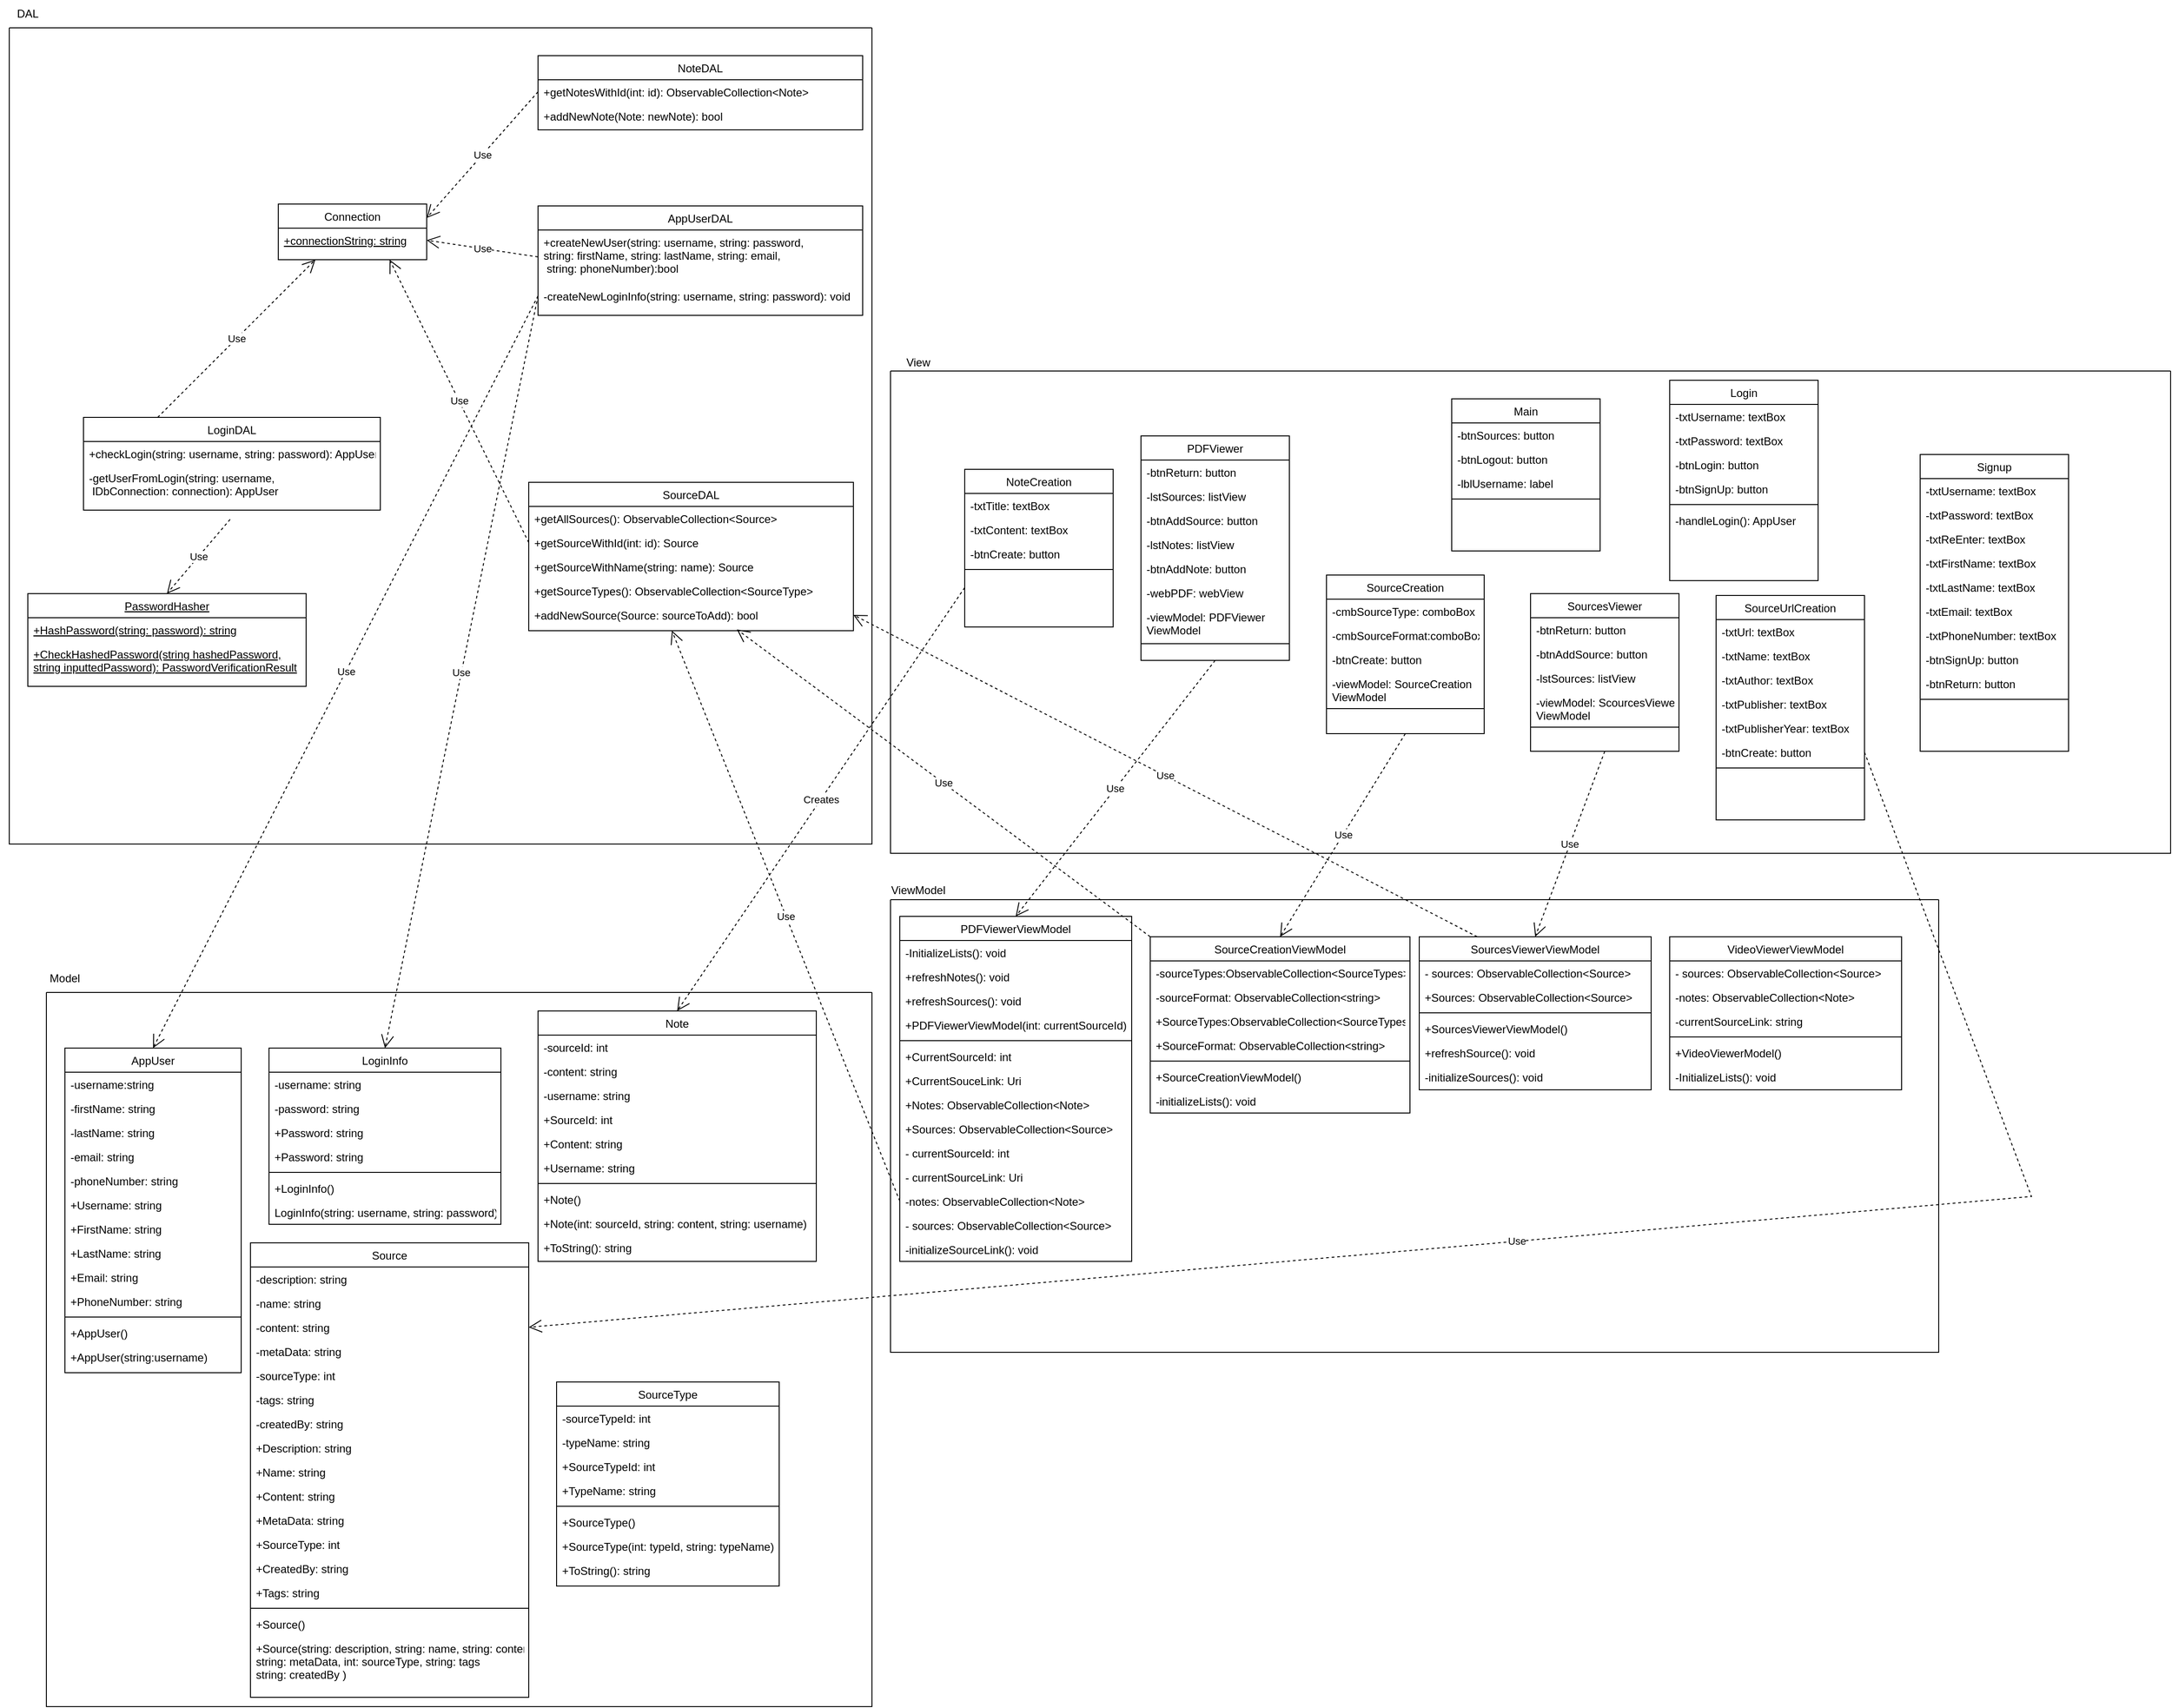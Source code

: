 <mxfile version="23.1.1" type="device">
  <diagram id="C5RBs43oDa-KdzZeNtuy" name="Page-1">
    <mxGraphModel dx="3011" dy="2384" grid="1" gridSize="10" guides="1" tooltips="1" connect="1" arrows="1" fold="1" page="1" pageScale="1" pageWidth="827" pageHeight="1169" math="0" shadow="0">
      <root>
        <mxCell id="WIyWlLk6GJQsqaUBKTNV-0" />
        <mxCell id="WIyWlLk6GJQsqaUBKTNV-1" parent="WIyWlLk6GJQsqaUBKTNV-0" />
        <mxCell id="eHy9ihu7SwEUVI_f0cZx-18" value="VideoViewerViewModel" style="swimlane;fontStyle=0;align=center;verticalAlign=top;childLayout=stackLayout;horizontal=1;startSize=26;horizontalStack=0;resizeParent=1;resizeLast=0;collapsible=1;marginBottom=0;rounded=0;shadow=0;strokeWidth=1;" vertex="1" parent="WIyWlLk6GJQsqaUBKTNV-1">
          <mxGeometry x="710" y="650" width="250" height="165" as="geometry">
            <mxRectangle x="130" y="380" width="160" height="26" as="alternateBounds" />
          </mxGeometry>
        </mxCell>
        <mxCell id="eHy9ihu7SwEUVI_f0cZx-19" value="- sources: ObservableCollection&lt;Source&gt;" style="text;align=left;verticalAlign=top;spacingLeft=4;spacingRight=4;overflow=hidden;rotatable=0;points=[[0,0.5],[1,0.5]];portConstraint=eastwest;" vertex="1" parent="eHy9ihu7SwEUVI_f0cZx-18">
          <mxGeometry y="26" width="250" height="26" as="geometry" />
        </mxCell>
        <mxCell id="eHy9ihu7SwEUVI_f0cZx-20" value="-notes: ObservableCollection&lt;Note&gt;" style="text;align=left;verticalAlign=top;spacingLeft=4;spacingRight=4;overflow=hidden;rotatable=0;points=[[0,0.5],[1,0.5]];portConstraint=eastwest;rounded=0;shadow=0;html=0;" vertex="1" parent="eHy9ihu7SwEUVI_f0cZx-18">
          <mxGeometry y="52" width="250" height="26" as="geometry" />
        </mxCell>
        <mxCell id="eHy9ihu7SwEUVI_f0cZx-165" value="-currentSourceLink: string" style="text;align=left;verticalAlign=top;spacingLeft=4;spacingRight=4;overflow=hidden;rotatable=0;points=[[0,0.5],[1,0.5]];portConstraint=eastwest;rounded=0;shadow=0;html=0;" vertex="1" parent="eHy9ihu7SwEUVI_f0cZx-18">
          <mxGeometry y="78" width="250" height="26" as="geometry" />
        </mxCell>
        <mxCell id="eHy9ihu7SwEUVI_f0cZx-21" value="" style="line;html=1;strokeWidth=1;align=left;verticalAlign=middle;spacingTop=-1;spacingLeft=3;spacingRight=3;rotatable=0;labelPosition=right;points=[];portConstraint=eastwest;" vertex="1" parent="eHy9ihu7SwEUVI_f0cZx-18">
          <mxGeometry y="104" width="250" height="8" as="geometry" />
        </mxCell>
        <mxCell id="eHy9ihu7SwEUVI_f0cZx-209" value="+VideoViewerModel()" style="text;align=left;verticalAlign=top;spacingLeft=4;spacingRight=4;overflow=hidden;rotatable=0;points=[[0,0.5],[1,0.5]];portConstraint=eastwest;" vertex="1" parent="eHy9ihu7SwEUVI_f0cZx-18">
          <mxGeometry y="112" width="250" height="26" as="geometry" />
        </mxCell>
        <mxCell id="eHy9ihu7SwEUVI_f0cZx-208" value="-InitializeLists(): void" style="text;align=left;verticalAlign=top;spacingLeft=4;spacingRight=4;overflow=hidden;rotatable=0;points=[[0,0.5],[1,0.5]];portConstraint=eastwest;" vertex="1" parent="eHy9ihu7SwEUVI_f0cZx-18">
          <mxGeometry y="138" width="250" height="26" as="geometry" />
        </mxCell>
        <mxCell id="eHy9ihu7SwEUVI_f0cZx-36" value="Connection" style="swimlane;fontStyle=0;align=center;verticalAlign=top;childLayout=stackLayout;horizontal=1;startSize=26;horizontalStack=0;resizeParent=1;resizeLast=0;collapsible=1;marginBottom=0;rounded=0;shadow=0;strokeWidth=1;" vertex="1" parent="WIyWlLk6GJQsqaUBKTNV-1">
          <mxGeometry x="-790" y="-140" width="160" height="60" as="geometry">
            <mxRectangle x="130" y="380" width="160" height="26" as="alternateBounds" />
          </mxGeometry>
        </mxCell>
        <mxCell id="eHy9ihu7SwEUVI_f0cZx-40" value="+connectionString: string" style="text;align=left;verticalAlign=top;spacingLeft=4;spacingRight=4;overflow=hidden;rotatable=0;points=[[0,0.5],[1,0.5]];portConstraint=eastwest;fontStyle=4" vertex="1" parent="eHy9ihu7SwEUVI_f0cZx-36">
          <mxGeometry y="26" width="160" height="26" as="geometry" />
        </mxCell>
        <mxCell id="eHy9ihu7SwEUVI_f0cZx-42" value="SourceDAL" style="swimlane;fontStyle=0;align=center;verticalAlign=top;childLayout=stackLayout;horizontal=1;startSize=26;horizontalStack=0;resizeParent=1;resizeLast=0;collapsible=1;marginBottom=0;rounded=0;shadow=0;strokeWidth=1;" vertex="1" parent="WIyWlLk6GJQsqaUBKTNV-1">
          <mxGeometry x="-520" y="160" width="350" height="160" as="geometry">
            <mxRectangle x="130" y="380" width="160" height="26" as="alternateBounds" />
          </mxGeometry>
        </mxCell>
        <mxCell id="eHy9ihu7SwEUVI_f0cZx-43" value="+getAllSources(): ObservableCollection&lt;Source&gt;" style="text;align=left;verticalAlign=top;spacingLeft=4;spacingRight=4;overflow=hidden;rotatable=0;points=[[0,0.5],[1,0.5]];portConstraint=eastwest;" vertex="1" parent="eHy9ihu7SwEUVI_f0cZx-42">
          <mxGeometry y="26" width="350" height="26" as="geometry" />
        </mxCell>
        <mxCell id="eHy9ihu7SwEUVI_f0cZx-44" value="+getSourceWithId(int: id): Source" style="text;align=left;verticalAlign=top;spacingLeft=4;spacingRight=4;overflow=hidden;rotatable=0;points=[[0,0.5],[1,0.5]];portConstraint=eastwest;rounded=0;shadow=0;html=0;" vertex="1" parent="eHy9ihu7SwEUVI_f0cZx-42">
          <mxGeometry y="52" width="350" height="26" as="geometry" />
        </mxCell>
        <mxCell id="eHy9ihu7SwEUVI_f0cZx-47" value="+getSourceWithName(string: name): Source" style="text;align=left;verticalAlign=top;spacingLeft=4;spacingRight=4;overflow=hidden;rotatable=0;points=[[0,0.5],[1,0.5]];portConstraint=eastwest;" vertex="1" parent="eHy9ihu7SwEUVI_f0cZx-42">
          <mxGeometry y="78" width="350" height="26" as="geometry" />
        </mxCell>
        <mxCell id="eHy9ihu7SwEUVI_f0cZx-214" value="+getSourceTypes(): ObservableCollection&lt;SourceType&gt;" style="text;align=left;verticalAlign=top;spacingLeft=4;spacingRight=4;overflow=hidden;rotatable=0;points=[[0,0.5],[1,0.5]];portConstraint=eastwest;" vertex="1" parent="eHy9ihu7SwEUVI_f0cZx-42">
          <mxGeometry y="104" width="350" height="26" as="geometry" />
        </mxCell>
        <mxCell id="eHy9ihu7SwEUVI_f0cZx-216" value="+addNewSource(Source: sourceToAdd): bool" style="text;align=left;verticalAlign=top;spacingLeft=4;spacingRight=4;overflow=hidden;rotatable=0;points=[[0,0.5],[1,0.5]];portConstraint=eastwest;" vertex="1" parent="eHy9ihu7SwEUVI_f0cZx-42">
          <mxGeometry y="130" width="350" height="26" as="geometry" />
        </mxCell>
        <mxCell id="eHy9ihu7SwEUVI_f0cZx-48" value="LoginDAL" style="swimlane;fontStyle=0;align=center;verticalAlign=top;childLayout=stackLayout;horizontal=1;startSize=26;horizontalStack=0;resizeParent=1;resizeLast=0;collapsible=1;marginBottom=0;rounded=0;shadow=0;strokeWidth=1;" vertex="1" parent="WIyWlLk6GJQsqaUBKTNV-1">
          <mxGeometry x="-1000" y="90" width="320" height="100" as="geometry">
            <mxRectangle x="130" y="380" width="160" height="26" as="alternateBounds" />
          </mxGeometry>
        </mxCell>
        <mxCell id="eHy9ihu7SwEUVI_f0cZx-53" value="+checkLogin(string: username, string: password): AppUser" style="text;align=left;verticalAlign=top;spacingLeft=4;spacingRight=4;overflow=hidden;rotatable=0;points=[[0,0.5],[1,0.5]];portConstraint=eastwest;" vertex="1" parent="eHy9ihu7SwEUVI_f0cZx-48">
          <mxGeometry y="26" width="320" height="26" as="geometry" />
        </mxCell>
        <mxCell id="eHy9ihu7SwEUVI_f0cZx-212" value="-getUserFromLogin(string: username,&#xa; IDbConnection: connection): AppUser" style="text;align=left;verticalAlign=top;spacingLeft=4;spacingRight=4;overflow=hidden;rotatable=0;points=[[0,0.5],[1,0.5]];portConstraint=eastwest;" vertex="1" parent="eHy9ihu7SwEUVI_f0cZx-48">
          <mxGeometry y="52" width="320" height="48" as="geometry" />
        </mxCell>
        <mxCell id="eHy9ihu7SwEUVI_f0cZx-60" value="AppUserDAL" style="swimlane;fontStyle=0;align=center;verticalAlign=top;childLayout=stackLayout;horizontal=1;startSize=26;horizontalStack=0;resizeParent=1;resizeLast=0;collapsible=1;marginBottom=0;rounded=0;shadow=0;strokeWidth=1;" vertex="1" parent="WIyWlLk6GJQsqaUBKTNV-1">
          <mxGeometry x="-510" y="-138" width="350" height="118" as="geometry">
            <mxRectangle x="130" y="380" width="160" height="26" as="alternateBounds" />
          </mxGeometry>
        </mxCell>
        <mxCell id="eHy9ihu7SwEUVI_f0cZx-65" value="+createNewUser(string: username, string: password, &#xa;string: firstName, string: lastName, string: email,&#xa; string: phoneNumber):bool" style="text;align=left;verticalAlign=top;spacingLeft=4;spacingRight=4;overflow=hidden;rotatable=0;points=[[0,0.5],[1,0.5]];portConstraint=eastwest;" vertex="1" parent="eHy9ihu7SwEUVI_f0cZx-60">
          <mxGeometry y="26" width="350" height="58" as="geometry" />
        </mxCell>
        <mxCell id="eHy9ihu7SwEUVI_f0cZx-210" value="-createNewLoginInfo(string: username, string: password): void" style="text;align=left;verticalAlign=top;spacingLeft=4;spacingRight=4;overflow=hidden;rotatable=0;points=[[0,0.5],[1,0.5]];portConstraint=eastwest;" vertex="1" parent="eHy9ihu7SwEUVI_f0cZx-60">
          <mxGeometry y="84" width="350" height="26" as="geometry" />
        </mxCell>
        <mxCell id="eHy9ihu7SwEUVI_f0cZx-66" value="NoteDAL" style="swimlane;fontStyle=0;align=center;verticalAlign=top;childLayout=stackLayout;horizontal=1;startSize=26;horizontalStack=0;resizeParent=1;resizeLast=0;collapsible=1;marginBottom=0;rounded=0;shadow=0;strokeWidth=1;" vertex="1" parent="WIyWlLk6GJQsqaUBKTNV-1">
          <mxGeometry x="-510" y="-300" width="350" height="80" as="geometry">
            <mxRectangle x="130" y="380" width="160" height="26" as="alternateBounds" />
          </mxGeometry>
        </mxCell>
        <mxCell id="eHy9ihu7SwEUVI_f0cZx-71" value="+getNotesWithId(int: id): ObservableCollection&lt;Note&gt;" style="text;align=left;verticalAlign=top;spacingLeft=4;spacingRight=4;overflow=hidden;rotatable=0;points=[[0,0.5],[1,0.5]];portConstraint=eastwest;" vertex="1" parent="eHy9ihu7SwEUVI_f0cZx-66">
          <mxGeometry y="26" width="350" height="26" as="geometry" />
        </mxCell>
        <mxCell id="eHy9ihu7SwEUVI_f0cZx-213" value="+addNewNote(Note: newNote): bool" style="text;align=left;verticalAlign=top;spacingLeft=4;spacingRight=4;overflow=hidden;rotatable=0;points=[[0,0.5],[1,0.5]];portConstraint=eastwest;" vertex="1" parent="eHy9ihu7SwEUVI_f0cZx-66">
          <mxGeometry y="52" width="350" height="26" as="geometry" />
        </mxCell>
        <mxCell id="eHy9ihu7SwEUVI_f0cZx-72" value="PasswordHasher" style="swimlane;fontStyle=4;align=center;verticalAlign=top;childLayout=stackLayout;horizontal=1;startSize=26;horizontalStack=0;resizeParent=1;resizeLast=0;collapsible=1;marginBottom=0;rounded=0;shadow=0;strokeWidth=1;" vertex="1" parent="WIyWlLk6GJQsqaUBKTNV-1">
          <mxGeometry x="-1060" y="280" width="300" height="100" as="geometry">
            <mxRectangle x="130" y="380" width="160" height="26" as="alternateBounds" />
          </mxGeometry>
        </mxCell>
        <mxCell id="eHy9ihu7SwEUVI_f0cZx-76" value="+HashPassword(string: password): string" style="text;align=left;verticalAlign=top;spacingLeft=4;spacingRight=4;overflow=hidden;rotatable=0;points=[[0,0.5],[1,0.5]];portConstraint=eastwest;fontStyle=4" vertex="1" parent="eHy9ihu7SwEUVI_f0cZx-72">
          <mxGeometry y="26" width="300" height="26" as="geometry" />
        </mxCell>
        <mxCell id="eHy9ihu7SwEUVI_f0cZx-274" value="+CheckHashedPassword(string hashedPassword, &#xa;string inputtedPassword): PasswordVerificationResult" style="text;align=left;verticalAlign=top;spacingLeft=4;spacingRight=4;overflow=hidden;rotatable=0;points=[[0,0.5],[1,0.5]];portConstraint=eastwest;fontStyle=4" vertex="1" parent="eHy9ihu7SwEUVI_f0cZx-72">
          <mxGeometry y="52" width="300" height="48" as="geometry" />
        </mxCell>
        <mxCell id="eHy9ihu7SwEUVI_f0cZx-78" value="Source" style="swimlane;fontStyle=0;align=center;verticalAlign=top;childLayout=stackLayout;horizontal=1;startSize=26;horizontalStack=0;resizeParent=1;resizeLast=0;collapsible=1;marginBottom=0;rounded=0;shadow=0;strokeWidth=1;" vertex="1" parent="WIyWlLk6GJQsqaUBKTNV-1">
          <mxGeometry x="-820" y="980" width="300" height="490" as="geometry">
            <mxRectangle x="130" y="380" width="160" height="26" as="alternateBounds" />
          </mxGeometry>
        </mxCell>
        <mxCell id="eHy9ihu7SwEUVI_f0cZx-79" value="-description: string" style="text;align=left;verticalAlign=top;spacingLeft=4;spacingRight=4;overflow=hidden;rotatable=0;points=[[0,0.5],[1,0.5]];portConstraint=eastwest;" vertex="1" parent="eHy9ihu7SwEUVI_f0cZx-78">
          <mxGeometry y="26" width="300" height="26" as="geometry" />
        </mxCell>
        <mxCell id="eHy9ihu7SwEUVI_f0cZx-80" value="-name: string" style="text;align=left;verticalAlign=top;spacingLeft=4;spacingRight=4;overflow=hidden;rotatable=0;points=[[0,0.5],[1,0.5]];portConstraint=eastwest;rounded=0;shadow=0;html=0;" vertex="1" parent="eHy9ihu7SwEUVI_f0cZx-78">
          <mxGeometry y="52" width="300" height="26" as="geometry" />
        </mxCell>
        <mxCell id="eHy9ihu7SwEUVI_f0cZx-247" value="-content: string" style="text;align=left;verticalAlign=top;spacingLeft=4;spacingRight=4;overflow=hidden;rotatable=0;points=[[0,0.5],[1,0.5]];portConstraint=eastwest;" vertex="1" parent="eHy9ihu7SwEUVI_f0cZx-78">
          <mxGeometry y="78" width="300" height="26" as="geometry" />
        </mxCell>
        <mxCell id="eHy9ihu7SwEUVI_f0cZx-249" value="-metaData: string" style="text;align=left;verticalAlign=top;spacingLeft=4;spacingRight=4;overflow=hidden;rotatable=0;points=[[0,0.5],[1,0.5]];portConstraint=eastwest;rounded=0;shadow=0;html=0;" vertex="1" parent="eHy9ihu7SwEUVI_f0cZx-78">
          <mxGeometry y="104" width="300" height="26" as="geometry" />
        </mxCell>
        <mxCell id="eHy9ihu7SwEUVI_f0cZx-248" value="-sourceType: int" style="text;align=left;verticalAlign=top;spacingLeft=4;spacingRight=4;overflow=hidden;rotatable=0;points=[[0,0.5],[1,0.5]];portConstraint=eastwest;rounded=0;shadow=0;html=0;" vertex="1" parent="eHy9ihu7SwEUVI_f0cZx-78">
          <mxGeometry y="130" width="300" height="26" as="geometry" />
        </mxCell>
        <mxCell id="eHy9ihu7SwEUVI_f0cZx-259" value="-tags: string" style="text;align=left;verticalAlign=top;spacingLeft=4;spacingRight=4;overflow=hidden;rotatable=0;points=[[0,0.5],[1,0.5]];portConstraint=eastwest;" vertex="1" parent="eHy9ihu7SwEUVI_f0cZx-78">
          <mxGeometry y="156" width="300" height="26" as="geometry" />
        </mxCell>
        <mxCell id="eHy9ihu7SwEUVI_f0cZx-261" value="-createdBy: string" style="text;align=left;verticalAlign=top;spacingLeft=4;spacingRight=4;overflow=hidden;rotatable=0;points=[[0,0.5],[1,0.5]];portConstraint=eastwest;rounded=0;shadow=0;html=0;" vertex="1" parent="eHy9ihu7SwEUVI_f0cZx-78">
          <mxGeometry y="182" width="300" height="26" as="geometry" />
        </mxCell>
        <mxCell id="eHy9ihu7SwEUVI_f0cZx-262" value="+Description: string" style="text;align=left;verticalAlign=top;spacingLeft=4;spacingRight=4;overflow=hidden;rotatable=0;points=[[0,0.5],[1,0.5]];portConstraint=eastwest;" vertex="1" parent="eHy9ihu7SwEUVI_f0cZx-78">
          <mxGeometry y="208" width="300" height="26" as="geometry" />
        </mxCell>
        <mxCell id="eHy9ihu7SwEUVI_f0cZx-263" value="+Name: string" style="text;align=left;verticalAlign=top;spacingLeft=4;spacingRight=4;overflow=hidden;rotatable=0;points=[[0,0.5],[1,0.5]];portConstraint=eastwest;rounded=0;shadow=0;html=0;" vertex="1" parent="eHy9ihu7SwEUVI_f0cZx-78">
          <mxGeometry y="234" width="300" height="26" as="geometry" />
        </mxCell>
        <mxCell id="eHy9ihu7SwEUVI_f0cZx-264" value="+Content: string" style="text;align=left;verticalAlign=top;spacingLeft=4;spacingRight=4;overflow=hidden;rotatable=0;points=[[0,0.5],[1,0.5]];portConstraint=eastwest;" vertex="1" parent="eHy9ihu7SwEUVI_f0cZx-78">
          <mxGeometry y="260" width="300" height="26" as="geometry" />
        </mxCell>
        <mxCell id="eHy9ihu7SwEUVI_f0cZx-265" value="+MetaData: string" style="text;align=left;verticalAlign=top;spacingLeft=4;spacingRight=4;overflow=hidden;rotatable=0;points=[[0,0.5],[1,0.5]];portConstraint=eastwest;rounded=0;shadow=0;html=0;" vertex="1" parent="eHy9ihu7SwEUVI_f0cZx-78">
          <mxGeometry y="286" width="300" height="26" as="geometry" />
        </mxCell>
        <mxCell id="eHy9ihu7SwEUVI_f0cZx-266" value="+SourceType: int" style="text;align=left;verticalAlign=top;spacingLeft=4;spacingRight=4;overflow=hidden;rotatable=0;points=[[0,0.5],[1,0.5]];portConstraint=eastwest;rounded=0;shadow=0;html=0;" vertex="1" parent="eHy9ihu7SwEUVI_f0cZx-78">
          <mxGeometry y="312" width="300" height="26" as="geometry" />
        </mxCell>
        <mxCell id="eHy9ihu7SwEUVI_f0cZx-268" value="+CreatedBy: string" style="text;align=left;verticalAlign=top;spacingLeft=4;spacingRight=4;overflow=hidden;rotatable=0;points=[[0,0.5],[1,0.5]];portConstraint=eastwest;rounded=0;shadow=0;html=0;" vertex="1" parent="eHy9ihu7SwEUVI_f0cZx-78">
          <mxGeometry y="338" width="300" height="26" as="geometry" />
        </mxCell>
        <mxCell id="eHy9ihu7SwEUVI_f0cZx-267" value="+Tags: string" style="text;align=left;verticalAlign=top;spacingLeft=4;spacingRight=4;overflow=hidden;rotatable=0;points=[[0,0.5],[1,0.5]];portConstraint=eastwest;" vertex="1" parent="eHy9ihu7SwEUVI_f0cZx-78">
          <mxGeometry y="364" width="300" height="26" as="geometry" />
        </mxCell>
        <mxCell id="eHy9ihu7SwEUVI_f0cZx-81" value="" style="line;html=1;strokeWidth=1;align=left;verticalAlign=middle;spacingTop=-1;spacingLeft=3;spacingRight=3;rotatable=0;labelPosition=right;points=[];portConstraint=eastwest;" vertex="1" parent="eHy9ihu7SwEUVI_f0cZx-78">
          <mxGeometry y="390" width="300" height="8" as="geometry" />
        </mxCell>
        <mxCell id="eHy9ihu7SwEUVI_f0cZx-269" value="+Source()" style="text;align=left;verticalAlign=top;spacingLeft=4;spacingRight=4;overflow=hidden;rotatable=0;points=[[0,0.5],[1,0.5]];portConstraint=eastwest;" vertex="1" parent="eHy9ihu7SwEUVI_f0cZx-78">
          <mxGeometry y="398" width="300" height="26" as="geometry" />
        </mxCell>
        <mxCell id="eHy9ihu7SwEUVI_f0cZx-83" value="+Source(string: description, string: name, string: content&#xa;string: metaData, int: sourceType, string: tags&#xa;string: createdBy )" style="text;align=left;verticalAlign=top;spacingLeft=4;spacingRight=4;overflow=hidden;rotatable=0;points=[[0,0.5],[1,0.5]];portConstraint=eastwest;" vertex="1" parent="eHy9ihu7SwEUVI_f0cZx-78">
          <mxGeometry y="424" width="300" height="56" as="geometry" />
        </mxCell>
        <mxCell id="eHy9ihu7SwEUVI_f0cZx-84" value="AppUser" style="swimlane;fontStyle=0;align=center;verticalAlign=top;childLayout=stackLayout;horizontal=1;startSize=26;horizontalStack=0;resizeParent=1;resizeLast=0;collapsible=1;marginBottom=0;rounded=0;shadow=0;strokeWidth=1;" vertex="1" parent="WIyWlLk6GJQsqaUBKTNV-1">
          <mxGeometry x="-1020" y="770" width="190" height="350" as="geometry">
            <mxRectangle x="130" y="380" width="160" height="26" as="alternateBounds" />
          </mxGeometry>
        </mxCell>
        <mxCell id="eHy9ihu7SwEUVI_f0cZx-85" value="-username:string" style="text;align=left;verticalAlign=top;spacingLeft=4;spacingRight=4;overflow=hidden;rotatable=0;points=[[0,0.5],[1,0.5]];portConstraint=eastwest;" vertex="1" parent="eHy9ihu7SwEUVI_f0cZx-84">
          <mxGeometry y="26" width="190" height="26" as="geometry" />
        </mxCell>
        <mxCell id="eHy9ihu7SwEUVI_f0cZx-86" value="-firstName: string" style="text;align=left;verticalAlign=top;spacingLeft=4;spacingRight=4;overflow=hidden;rotatable=0;points=[[0,0.5],[1,0.5]];portConstraint=eastwest;rounded=0;shadow=0;html=0;" vertex="1" parent="eHy9ihu7SwEUVI_f0cZx-84">
          <mxGeometry y="52" width="190" height="26" as="geometry" />
        </mxCell>
        <mxCell id="eHy9ihu7SwEUVI_f0cZx-223" value="-lastName: string" style="text;align=left;verticalAlign=top;spacingLeft=4;spacingRight=4;overflow=hidden;rotatable=0;points=[[0,0.5],[1,0.5]];portConstraint=eastwest;rounded=0;shadow=0;html=0;" vertex="1" parent="eHy9ihu7SwEUVI_f0cZx-84">
          <mxGeometry y="78" width="190" height="26" as="geometry" />
        </mxCell>
        <mxCell id="eHy9ihu7SwEUVI_f0cZx-224" value="-email: string" style="text;align=left;verticalAlign=top;spacingLeft=4;spacingRight=4;overflow=hidden;rotatable=0;points=[[0,0.5],[1,0.5]];portConstraint=eastwest;rounded=0;shadow=0;html=0;" vertex="1" parent="eHy9ihu7SwEUVI_f0cZx-84">
          <mxGeometry y="104" width="190" height="26" as="geometry" />
        </mxCell>
        <mxCell id="eHy9ihu7SwEUVI_f0cZx-225" value="-phoneNumber: string" style="text;align=left;verticalAlign=top;spacingLeft=4;spacingRight=4;overflow=hidden;rotatable=0;points=[[0,0.5],[1,0.5]];portConstraint=eastwest;rounded=0;shadow=0;html=0;" vertex="1" parent="eHy9ihu7SwEUVI_f0cZx-84">
          <mxGeometry y="130" width="190" height="26" as="geometry" />
        </mxCell>
        <mxCell id="eHy9ihu7SwEUVI_f0cZx-228" value="+Username: string" style="text;align=left;verticalAlign=top;spacingLeft=4;spacingRight=4;overflow=hidden;rotatable=0;points=[[0,0.5],[1,0.5]];portConstraint=eastwest;rounded=0;shadow=0;html=0;" vertex="1" parent="eHy9ihu7SwEUVI_f0cZx-84">
          <mxGeometry y="156" width="190" height="26" as="geometry" />
        </mxCell>
        <mxCell id="eHy9ihu7SwEUVI_f0cZx-231" value="+FirstName: string" style="text;align=left;verticalAlign=top;spacingLeft=4;spacingRight=4;overflow=hidden;rotatable=0;points=[[0,0.5],[1,0.5]];portConstraint=eastwest;rounded=0;shadow=0;html=0;" vertex="1" parent="eHy9ihu7SwEUVI_f0cZx-84">
          <mxGeometry y="182" width="190" height="26" as="geometry" />
        </mxCell>
        <mxCell id="eHy9ihu7SwEUVI_f0cZx-232" value="+LastName: string" style="text;align=left;verticalAlign=top;spacingLeft=4;spacingRight=4;overflow=hidden;rotatable=0;points=[[0,0.5],[1,0.5]];portConstraint=eastwest;rounded=0;shadow=0;html=0;" vertex="1" parent="eHy9ihu7SwEUVI_f0cZx-84">
          <mxGeometry y="208" width="190" height="26" as="geometry" />
        </mxCell>
        <mxCell id="eHy9ihu7SwEUVI_f0cZx-233" value="+Email: string" style="text;align=left;verticalAlign=top;spacingLeft=4;spacingRight=4;overflow=hidden;rotatable=0;points=[[0,0.5],[1,0.5]];portConstraint=eastwest;rounded=0;shadow=0;html=0;" vertex="1" parent="eHy9ihu7SwEUVI_f0cZx-84">
          <mxGeometry y="234" width="190" height="26" as="geometry" />
        </mxCell>
        <mxCell id="eHy9ihu7SwEUVI_f0cZx-234" value="+PhoneNumber: string" style="text;align=left;verticalAlign=top;spacingLeft=4;spacingRight=4;overflow=hidden;rotatable=0;points=[[0,0.5],[1,0.5]];portConstraint=eastwest;rounded=0;shadow=0;html=0;" vertex="1" parent="eHy9ihu7SwEUVI_f0cZx-84">
          <mxGeometry y="260" width="190" height="26" as="geometry" />
        </mxCell>
        <mxCell id="eHy9ihu7SwEUVI_f0cZx-87" value="" style="line;html=1;strokeWidth=1;align=left;verticalAlign=middle;spacingTop=-1;spacingLeft=3;spacingRight=3;rotatable=0;labelPosition=right;points=[];portConstraint=eastwest;" vertex="1" parent="eHy9ihu7SwEUVI_f0cZx-84">
          <mxGeometry y="286" width="190" height="8" as="geometry" />
        </mxCell>
        <mxCell id="eHy9ihu7SwEUVI_f0cZx-89" value="+AppUser()" style="text;align=left;verticalAlign=top;spacingLeft=4;spacingRight=4;overflow=hidden;rotatable=0;points=[[0,0.5],[1,0.5]];portConstraint=eastwest;" vertex="1" parent="eHy9ihu7SwEUVI_f0cZx-84">
          <mxGeometry y="294" width="190" height="26" as="geometry" />
        </mxCell>
        <mxCell id="eHy9ihu7SwEUVI_f0cZx-236" value="+AppUser(string:username)" style="text;align=left;verticalAlign=top;spacingLeft=4;spacingRight=4;overflow=hidden;rotatable=0;points=[[0,0.5],[1,0.5]];portConstraint=eastwest;" vertex="1" parent="eHy9ihu7SwEUVI_f0cZx-84">
          <mxGeometry y="320" width="190" height="26" as="geometry" />
        </mxCell>
        <mxCell id="eHy9ihu7SwEUVI_f0cZx-90" value="LoginInfo" style="swimlane;fontStyle=0;align=center;verticalAlign=top;childLayout=stackLayout;horizontal=1;startSize=26;horizontalStack=0;resizeParent=1;resizeLast=0;collapsible=1;marginBottom=0;rounded=0;shadow=0;strokeWidth=1;" vertex="1" parent="WIyWlLk6GJQsqaUBKTNV-1">
          <mxGeometry x="-800" y="770" width="250" height="190" as="geometry">
            <mxRectangle x="130" y="380" width="160" height="26" as="alternateBounds" />
          </mxGeometry>
        </mxCell>
        <mxCell id="eHy9ihu7SwEUVI_f0cZx-91" value="-username: string" style="text;align=left;verticalAlign=top;spacingLeft=4;spacingRight=4;overflow=hidden;rotatable=0;points=[[0,0.5],[1,0.5]];portConstraint=eastwest;" vertex="1" parent="eHy9ihu7SwEUVI_f0cZx-90">
          <mxGeometry y="26" width="250" height="26" as="geometry" />
        </mxCell>
        <mxCell id="eHy9ihu7SwEUVI_f0cZx-237" value="-password: string" style="text;align=left;verticalAlign=top;spacingLeft=4;spacingRight=4;overflow=hidden;rotatable=0;points=[[0,0.5],[1,0.5]];portConstraint=eastwest;rounded=0;shadow=0;html=0;" vertex="1" parent="eHy9ihu7SwEUVI_f0cZx-90">
          <mxGeometry y="52" width="250" height="26" as="geometry" />
        </mxCell>
        <mxCell id="eHy9ihu7SwEUVI_f0cZx-238" value="+Password: string" style="text;align=left;verticalAlign=top;spacingLeft=4;spacingRight=4;overflow=hidden;rotatable=0;points=[[0,0.5],[1,0.5]];portConstraint=eastwest;rounded=0;shadow=0;html=0;" vertex="1" parent="eHy9ihu7SwEUVI_f0cZx-90">
          <mxGeometry y="78" width="250" height="26" as="geometry" />
        </mxCell>
        <mxCell id="eHy9ihu7SwEUVI_f0cZx-92" value="+Password: string" style="text;align=left;verticalAlign=top;spacingLeft=4;spacingRight=4;overflow=hidden;rotatable=0;points=[[0,0.5],[1,0.5]];portConstraint=eastwest;rounded=0;shadow=0;html=0;" vertex="1" parent="eHy9ihu7SwEUVI_f0cZx-90">
          <mxGeometry y="104" width="250" height="26" as="geometry" />
        </mxCell>
        <mxCell id="eHy9ihu7SwEUVI_f0cZx-93" value="" style="line;html=1;strokeWidth=1;align=left;verticalAlign=middle;spacingTop=-1;spacingLeft=3;spacingRight=3;rotatable=0;labelPosition=right;points=[];portConstraint=eastwest;" vertex="1" parent="eHy9ihu7SwEUVI_f0cZx-90">
          <mxGeometry y="130" width="250" height="8" as="geometry" />
        </mxCell>
        <mxCell id="eHy9ihu7SwEUVI_f0cZx-95" value="+LoginInfo()" style="text;align=left;verticalAlign=top;spacingLeft=4;spacingRight=4;overflow=hidden;rotatable=0;points=[[0,0.5],[1,0.5]];portConstraint=eastwest;" vertex="1" parent="eHy9ihu7SwEUVI_f0cZx-90">
          <mxGeometry y="138" width="250" height="26" as="geometry" />
        </mxCell>
        <mxCell id="eHy9ihu7SwEUVI_f0cZx-239" value="LoginInfo(string: username, string: password)" style="text;align=left;verticalAlign=top;spacingLeft=4;spacingRight=4;overflow=hidden;rotatable=0;points=[[0,0.5],[1,0.5]];portConstraint=eastwest;rounded=0;shadow=0;html=0;" vertex="1" parent="eHy9ihu7SwEUVI_f0cZx-90">
          <mxGeometry y="164" width="250" height="26" as="geometry" />
        </mxCell>
        <mxCell id="eHy9ihu7SwEUVI_f0cZx-96" value="Note" style="swimlane;fontStyle=0;align=center;verticalAlign=top;childLayout=stackLayout;horizontal=1;startSize=26;horizontalStack=0;resizeParent=1;resizeLast=0;collapsible=1;marginBottom=0;rounded=0;shadow=0;strokeWidth=1;" vertex="1" parent="WIyWlLk6GJQsqaUBKTNV-1">
          <mxGeometry x="-510" y="730" width="300" height="270" as="geometry">
            <mxRectangle x="130" y="380" width="160" height="26" as="alternateBounds" />
          </mxGeometry>
        </mxCell>
        <mxCell id="eHy9ihu7SwEUVI_f0cZx-97" value="-sourceId: int" style="text;align=left;verticalAlign=top;spacingLeft=4;spacingRight=4;overflow=hidden;rotatable=0;points=[[0,0.5],[1,0.5]];portConstraint=eastwest;" vertex="1" parent="eHy9ihu7SwEUVI_f0cZx-96">
          <mxGeometry y="26" width="300" height="26" as="geometry" />
        </mxCell>
        <mxCell id="eHy9ihu7SwEUVI_f0cZx-98" value="-content: string" style="text;align=left;verticalAlign=top;spacingLeft=4;spacingRight=4;overflow=hidden;rotatable=0;points=[[0,0.5],[1,0.5]];portConstraint=eastwest;rounded=0;shadow=0;html=0;" vertex="1" parent="eHy9ihu7SwEUVI_f0cZx-96">
          <mxGeometry y="52" width="300" height="26" as="geometry" />
        </mxCell>
        <mxCell id="eHy9ihu7SwEUVI_f0cZx-240" value="-username: string" style="text;align=left;verticalAlign=top;spacingLeft=4;spacingRight=4;overflow=hidden;rotatable=0;points=[[0,0.5],[1,0.5]];portConstraint=eastwest;" vertex="1" parent="eHy9ihu7SwEUVI_f0cZx-96">
          <mxGeometry y="78" width="300" height="26" as="geometry" />
        </mxCell>
        <mxCell id="eHy9ihu7SwEUVI_f0cZx-242" value="+SourceId: int" style="text;align=left;verticalAlign=top;spacingLeft=4;spacingRight=4;overflow=hidden;rotatable=0;points=[[0,0.5],[1,0.5]];portConstraint=eastwest;" vertex="1" parent="eHy9ihu7SwEUVI_f0cZx-96">
          <mxGeometry y="104" width="300" height="26" as="geometry" />
        </mxCell>
        <mxCell id="eHy9ihu7SwEUVI_f0cZx-241" value="+Content: string" style="text;align=left;verticalAlign=top;spacingLeft=4;spacingRight=4;overflow=hidden;rotatable=0;points=[[0,0.5],[1,0.5]];portConstraint=eastwest;" vertex="1" parent="eHy9ihu7SwEUVI_f0cZx-96">
          <mxGeometry y="130" width="300" height="26" as="geometry" />
        </mxCell>
        <mxCell id="eHy9ihu7SwEUVI_f0cZx-243" value="+Username: string" style="text;align=left;verticalAlign=top;spacingLeft=4;spacingRight=4;overflow=hidden;rotatable=0;points=[[0,0.5],[1,0.5]];portConstraint=eastwest;" vertex="1" parent="eHy9ihu7SwEUVI_f0cZx-96">
          <mxGeometry y="156" width="300" height="26" as="geometry" />
        </mxCell>
        <mxCell id="eHy9ihu7SwEUVI_f0cZx-99" value="" style="line;html=1;strokeWidth=1;align=left;verticalAlign=middle;spacingTop=-1;spacingLeft=3;spacingRight=3;rotatable=0;labelPosition=right;points=[];portConstraint=eastwest;" vertex="1" parent="eHy9ihu7SwEUVI_f0cZx-96">
          <mxGeometry y="182" width="300" height="8" as="geometry" />
        </mxCell>
        <mxCell id="eHy9ihu7SwEUVI_f0cZx-245" value="+Note()" style="text;align=left;verticalAlign=top;spacingLeft=4;spacingRight=4;overflow=hidden;rotatable=0;points=[[0,0.5],[1,0.5]];portConstraint=eastwest;" vertex="1" parent="eHy9ihu7SwEUVI_f0cZx-96">
          <mxGeometry y="190" width="300" height="26" as="geometry" />
        </mxCell>
        <mxCell id="eHy9ihu7SwEUVI_f0cZx-244" value="+Note(int: sourceId, string: content, string: username)" style="text;align=left;verticalAlign=top;spacingLeft=4;spacingRight=4;overflow=hidden;rotatable=0;points=[[0,0.5],[1,0.5]];portConstraint=eastwest;" vertex="1" parent="eHy9ihu7SwEUVI_f0cZx-96">
          <mxGeometry y="216" width="300" height="26" as="geometry" />
        </mxCell>
        <mxCell id="eHy9ihu7SwEUVI_f0cZx-101" value="+ToString(): string" style="text;align=left;verticalAlign=top;spacingLeft=4;spacingRight=4;overflow=hidden;rotatable=0;points=[[0,0.5],[1,0.5]];portConstraint=eastwest;" vertex="1" parent="eHy9ihu7SwEUVI_f0cZx-96">
          <mxGeometry y="242" width="300" height="26" as="geometry" />
        </mxCell>
        <mxCell id="eHy9ihu7SwEUVI_f0cZx-108" value="Main" style="swimlane;fontStyle=0;align=center;verticalAlign=top;childLayout=stackLayout;horizontal=1;startSize=26;horizontalStack=0;resizeParent=1;resizeLast=0;collapsible=1;marginBottom=0;rounded=0;shadow=0;strokeWidth=1;" vertex="1" parent="WIyWlLk6GJQsqaUBKTNV-1">
          <mxGeometry x="475" y="70" width="160" height="164" as="geometry">
            <mxRectangle x="130" y="380" width="160" height="26" as="alternateBounds" />
          </mxGeometry>
        </mxCell>
        <mxCell id="eHy9ihu7SwEUVI_f0cZx-109" value="-btnSources: button" style="text;align=left;verticalAlign=top;spacingLeft=4;spacingRight=4;overflow=hidden;rotatable=0;points=[[0,0.5],[1,0.5]];portConstraint=eastwest;" vertex="1" parent="eHy9ihu7SwEUVI_f0cZx-108">
          <mxGeometry y="26" width="160" height="26" as="geometry" />
        </mxCell>
        <mxCell id="eHy9ihu7SwEUVI_f0cZx-279" value="-btnLogout: button" style="text;align=left;verticalAlign=top;spacingLeft=4;spacingRight=4;overflow=hidden;rotatable=0;points=[[0,0.5],[1,0.5]];portConstraint=eastwest;" vertex="1" parent="eHy9ihu7SwEUVI_f0cZx-108">
          <mxGeometry y="52" width="160" height="26" as="geometry" />
        </mxCell>
        <mxCell id="eHy9ihu7SwEUVI_f0cZx-282" value="-lblUsername: label" style="text;align=left;verticalAlign=top;spacingLeft=4;spacingRight=4;overflow=hidden;rotatable=0;points=[[0,0.5],[1,0.5]];portConstraint=eastwest;rounded=0;shadow=0;html=0;" vertex="1" parent="eHy9ihu7SwEUVI_f0cZx-108">
          <mxGeometry y="78" width="160" height="26" as="geometry" />
        </mxCell>
        <mxCell id="eHy9ihu7SwEUVI_f0cZx-111" value="" style="line;html=1;strokeWidth=1;align=left;verticalAlign=middle;spacingTop=-1;spacingLeft=3;spacingRight=3;rotatable=0;labelPosition=right;points=[];portConstraint=eastwest;" vertex="1" parent="eHy9ihu7SwEUVI_f0cZx-108">
          <mxGeometry y="104" width="160" height="8" as="geometry" />
        </mxCell>
        <mxCell id="eHy9ihu7SwEUVI_f0cZx-138" value="SourcesViewer" style="swimlane;fontStyle=0;align=center;verticalAlign=top;childLayout=stackLayout;horizontal=1;startSize=26;horizontalStack=0;resizeParent=1;resizeLast=0;collapsible=1;marginBottom=0;rounded=0;shadow=0;strokeWidth=1;" vertex="1" parent="WIyWlLk6GJQsqaUBKTNV-1">
          <mxGeometry x="560" y="280" width="160" height="170" as="geometry">
            <mxRectangle x="130" y="380" width="160" height="26" as="alternateBounds" />
          </mxGeometry>
        </mxCell>
        <mxCell id="eHy9ihu7SwEUVI_f0cZx-139" value="-btnReturn: button" style="text;align=left;verticalAlign=top;spacingLeft=4;spacingRight=4;overflow=hidden;rotatable=0;points=[[0,0.5],[1,0.5]];portConstraint=eastwest;" vertex="1" parent="eHy9ihu7SwEUVI_f0cZx-138">
          <mxGeometry y="26" width="160" height="26" as="geometry" />
        </mxCell>
        <mxCell id="eHy9ihu7SwEUVI_f0cZx-299" value="-btnAddSource: button" style="text;align=left;verticalAlign=top;spacingLeft=4;spacingRight=4;overflow=hidden;rotatable=0;points=[[0,0.5],[1,0.5]];portConstraint=eastwest;" vertex="1" parent="eHy9ihu7SwEUVI_f0cZx-138">
          <mxGeometry y="52" width="160" height="26" as="geometry" />
        </mxCell>
        <mxCell id="eHy9ihu7SwEUVI_f0cZx-302" value="-lstSources: listView" style="text;align=left;verticalAlign=top;spacingLeft=4;spacingRight=4;overflow=hidden;rotatable=0;points=[[0,0.5],[1,0.5]];portConstraint=eastwest;rounded=0;shadow=0;html=0;" vertex="1" parent="eHy9ihu7SwEUVI_f0cZx-138">
          <mxGeometry y="78" width="160" height="26" as="geometry" />
        </mxCell>
        <mxCell id="eHy9ihu7SwEUVI_f0cZx-351" value="-viewModel: ScourcesViewer&#xa;ViewModel" style="text;align=left;verticalAlign=top;spacingLeft=4;spacingRight=4;overflow=hidden;rotatable=0;points=[[0,0.5],[1,0.5]];portConstraint=eastwest;rounded=0;shadow=0;html=0;" vertex="1" parent="eHy9ihu7SwEUVI_f0cZx-138">
          <mxGeometry y="104" width="160" height="36" as="geometry" />
        </mxCell>
        <mxCell id="eHy9ihu7SwEUVI_f0cZx-141" value="" style="line;html=1;strokeWidth=1;align=left;verticalAlign=middle;spacingTop=-1;spacingLeft=3;spacingRight=3;rotatable=0;labelPosition=right;points=[];portConstraint=eastwest;" vertex="1" parent="eHy9ihu7SwEUVI_f0cZx-138">
          <mxGeometry y="140" width="160" height="8" as="geometry" />
        </mxCell>
        <mxCell id="eHy9ihu7SwEUVI_f0cZx-150" value="Signup" style="swimlane;fontStyle=0;align=center;verticalAlign=top;childLayout=stackLayout;horizontal=1;startSize=26;horizontalStack=0;resizeParent=1;resizeLast=0;collapsible=1;marginBottom=0;rounded=0;shadow=0;strokeWidth=1;" vertex="1" parent="WIyWlLk6GJQsqaUBKTNV-1">
          <mxGeometry x="980" y="130" width="160" height="320" as="geometry">
            <mxRectangle x="130" y="380" width="160" height="26" as="alternateBounds" />
          </mxGeometry>
        </mxCell>
        <mxCell id="eHy9ihu7SwEUVI_f0cZx-314" value="-txtUsername: textBox" style="text;align=left;verticalAlign=top;spacingLeft=4;spacingRight=4;overflow=hidden;rotatable=0;points=[[0,0.5],[1,0.5]];portConstraint=eastwest;rounded=0;shadow=0;html=0;" vertex="1" parent="eHy9ihu7SwEUVI_f0cZx-150">
          <mxGeometry y="26" width="160" height="26" as="geometry" />
        </mxCell>
        <mxCell id="eHy9ihu7SwEUVI_f0cZx-313" value="-txtPassword: textBox" style="text;align=left;verticalAlign=top;spacingLeft=4;spacingRight=4;overflow=hidden;rotatable=0;points=[[0,0.5],[1,0.5]];portConstraint=eastwest;rounded=0;shadow=0;html=0;" vertex="1" parent="eHy9ihu7SwEUVI_f0cZx-150">
          <mxGeometry y="52" width="160" height="26" as="geometry" />
        </mxCell>
        <mxCell id="eHy9ihu7SwEUVI_f0cZx-312" value="-txtReEnter: textBox" style="text;align=left;verticalAlign=top;spacingLeft=4;spacingRight=4;overflow=hidden;rotatable=0;points=[[0,0.5],[1,0.5]];portConstraint=eastwest;rounded=0;shadow=0;html=0;" vertex="1" parent="eHy9ihu7SwEUVI_f0cZx-150">
          <mxGeometry y="78" width="160" height="26" as="geometry" />
        </mxCell>
        <mxCell id="eHy9ihu7SwEUVI_f0cZx-311" value="-txtFirstName: textBox" style="text;align=left;verticalAlign=top;spacingLeft=4;spacingRight=4;overflow=hidden;rotatable=0;points=[[0,0.5],[1,0.5]];portConstraint=eastwest;" vertex="1" parent="eHy9ihu7SwEUVI_f0cZx-150">
          <mxGeometry y="104" width="160" height="26" as="geometry" />
        </mxCell>
        <mxCell id="eHy9ihu7SwEUVI_f0cZx-319" value="-txtLastName: textBox" style="text;align=left;verticalAlign=top;spacingLeft=4;spacingRight=4;overflow=hidden;rotatable=0;points=[[0,0.5],[1,0.5]];portConstraint=eastwest;" vertex="1" parent="eHy9ihu7SwEUVI_f0cZx-150">
          <mxGeometry y="130" width="160" height="26" as="geometry" />
        </mxCell>
        <mxCell id="eHy9ihu7SwEUVI_f0cZx-320" value="-txtEmail: textBox" style="text;align=left;verticalAlign=top;spacingLeft=4;spacingRight=4;overflow=hidden;rotatable=0;points=[[0,0.5],[1,0.5]];portConstraint=eastwest;" vertex="1" parent="eHy9ihu7SwEUVI_f0cZx-150">
          <mxGeometry y="156" width="160" height="26" as="geometry" />
        </mxCell>
        <mxCell id="eHy9ihu7SwEUVI_f0cZx-151" value="-txtPhoneNumber: textBox" style="text;align=left;verticalAlign=top;spacingLeft=4;spacingRight=4;overflow=hidden;rotatable=0;points=[[0,0.5],[1,0.5]];portConstraint=eastwest;" vertex="1" parent="eHy9ihu7SwEUVI_f0cZx-150">
          <mxGeometry y="182" width="160" height="26" as="geometry" />
        </mxCell>
        <mxCell id="eHy9ihu7SwEUVI_f0cZx-152" value="-btnSignUp: button" style="text;align=left;verticalAlign=top;spacingLeft=4;spacingRight=4;overflow=hidden;rotatable=0;points=[[0,0.5],[1,0.5]];portConstraint=eastwest;rounded=0;shadow=0;html=0;" vertex="1" parent="eHy9ihu7SwEUVI_f0cZx-150">
          <mxGeometry y="208" width="160" height="26" as="geometry" />
        </mxCell>
        <mxCell id="eHy9ihu7SwEUVI_f0cZx-321" value="-btnReturn: button" style="text;align=left;verticalAlign=top;spacingLeft=4;spacingRight=4;overflow=hidden;rotatable=0;points=[[0,0.5],[1,0.5]];portConstraint=eastwest;rounded=0;shadow=0;html=0;" vertex="1" parent="eHy9ihu7SwEUVI_f0cZx-150">
          <mxGeometry y="234" width="160" height="26" as="geometry" />
        </mxCell>
        <mxCell id="eHy9ihu7SwEUVI_f0cZx-153" value="" style="line;html=1;strokeWidth=1;align=left;verticalAlign=middle;spacingTop=-1;spacingLeft=3;spacingRight=3;rotatable=0;labelPosition=right;points=[];portConstraint=eastwest;" vertex="1" parent="eHy9ihu7SwEUVI_f0cZx-150">
          <mxGeometry y="260" width="160" height="8" as="geometry" />
        </mxCell>
        <mxCell id="eHy9ihu7SwEUVI_f0cZx-166" value="SourcesViewerViewModel" style="swimlane;fontStyle=0;align=center;verticalAlign=top;childLayout=stackLayout;horizontal=1;startSize=26;horizontalStack=0;resizeParent=1;resizeLast=0;collapsible=1;marginBottom=0;rounded=0;shadow=0;strokeWidth=1;" vertex="1" parent="WIyWlLk6GJQsqaUBKTNV-1">
          <mxGeometry x="440" y="650" width="250" height="165" as="geometry">
            <mxRectangle x="130" y="380" width="160" height="26" as="alternateBounds" />
          </mxGeometry>
        </mxCell>
        <mxCell id="eHy9ihu7SwEUVI_f0cZx-167" value="- sources: ObservableCollection&lt;Source&gt;" style="text;align=left;verticalAlign=top;spacingLeft=4;spacingRight=4;overflow=hidden;rotatable=0;points=[[0,0.5],[1,0.5]];portConstraint=eastwest;" vertex="1" parent="eHy9ihu7SwEUVI_f0cZx-166">
          <mxGeometry y="26" width="250" height="26" as="geometry" />
        </mxCell>
        <mxCell id="eHy9ihu7SwEUVI_f0cZx-169" value="+Sources: ObservableCollection&lt;Source&gt;" style="text;align=left;verticalAlign=top;spacingLeft=4;spacingRight=4;overflow=hidden;rotatable=0;points=[[0,0.5],[1,0.5]];portConstraint=eastwest;rounded=0;shadow=0;html=0;" vertex="1" parent="eHy9ihu7SwEUVI_f0cZx-166">
          <mxGeometry y="52" width="250" height="26" as="geometry" />
        </mxCell>
        <mxCell id="eHy9ihu7SwEUVI_f0cZx-170" value="" style="line;html=1;strokeWidth=1;align=left;verticalAlign=middle;spacingTop=-1;spacingLeft=3;spacingRight=3;rotatable=0;labelPosition=right;points=[];portConstraint=eastwest;" vertex="1" parent="eHy9ihu7SwEUVI_f0cZx-166">
          <mxGeometry y="78" width="250" height="8" as="geometry" />
        </mxCell>
        <mxCell id="eHy9ihu7SwEUVI_f0cZx-207" value="+SourcesViewerViewModel()" style="text;align=left;verticalAlign=top;spacingLeft=4;spacingRight=4;overflow=hidden;rotatable=0;points=[[0,0.5],[1,0.5]];portConstraint=eastwest;" vertex="1" parent="eHy9ihu7SwEUVI_f0cZx-166">
          <mxGeometry y="86" width="250" height="26" as="geometry" />
        </mxCell>
        <mxCell id="eHy9ihu7SwEUVI_f0cZx-172" value="+refreshSource(): void" style="text;align=left;verticalAlign=top;spacingLeft=4;spacingRight=4;overflow=hidden;rotatable=0;points=[[0,0.5],[1,0.5]];portConstraint=eastwest;" vertex="1" parent="eHy9ihu7SwEUVI_f0cZx-166">
          <mxGeometry y="112" width="250" height="26" as="geometry" />
        </mxCell>
        <mxCell id="eHy9ihu7SwEUVI_f0cZx-206" value="-initializeSources(): void" style="text;align=left;verticalAlign=top;spacingLeft=4;spacingRight=4;overflow=hidden;rotatable=0;points=[[0,0.5],[1,0.5]];portConstraint=eastwest;" vertex="1" parent="eHy9ihu7SwEUVI_f0cZx-166">
          <mxGeometry y="138" width="250" height="26" as="geometry" />
        </mxCell>
        <mxCell id="eHy9ihu7SwEUVI_f0cZx-173" value="SourceCreationViewModel" style="swimlane;fontStyle=0;align=center;verticalAlign=top;childLayout=stackLayout;horizontal=1;startSize=26;horizontalStack=0;resizeParent=1;resizeLast=0;collapsible=1;marginBottom=0;rounded=0;shadow=0;strokeWidth=1;" vertex="1" parent="WIyWlLk6GJQsqaUBKTNV-1">
          <mxGeometry x="150" y="650" width="280" height="190" as="geometry">
            <mxRectangle x="130" y="380" width="160" height="26" as="alternateBounds" />
          </mxGeometry>
        </mxCell>
        <mxCell id="eHy9ihu7SwEUVI_f0cZx-174" value="-sourceTypes:ObservableCollection&lt;SourceTypes&gt;" style="text;align=left;verticalAlign=top;spacingLeft=4;spacingRight=4;overflow=hidden;rotatable=0;points=[[0,0.5],[1,0.5]];portConstraint=eastwest;" vertex="1" parent="eHy9ihu7SwEUVI_f0cZx-173">
          <mxGeometry y="26" width="280" height="26" as="geometry" />
        </mxCell>
        <mxCell id="eHy9ihu7SwEUVI_f0cZx-175" value="-sourceFormat: ObservableCollection&lt;string&gt;" style="text;align=left;verticalAlign=top;spacingLeft=4;spacingRight=4;overflow=hidden;rotatable=0;points=[[0,0.5],[1,0.5]];portConstraint=eastwest;rounded=0;shadow=0;html=0;" vertex="1" parent="eHy9ihu7SwEUVI_f0cZx-173">
          <mxGeometry y="52" width="280" height="26" as="geometry" />
        </mxCell>
        <mxCell id="eHy9ihu7SwEUVI_f0cZx-195" value="+SourceTypes:ObservableCollection&lt;SourceTypes&gt;" style="text;align=left;verticalAlign=top;spacingLeft=4;spacingRight=4;overflow=hidden;rotatable=0;points=[[0,0.5],[1,0.5]];portConstraint=eastwest;" vertex="1" parent="eHy9ihu7SwEUVI_f0cZx-173">
          <mxGeometry y="78" width="280" height="26" as="geometry" />
        </mxCell>
        <mxCell id="eHy9ihu7SwEUVI_f0cZx-194" value="+SourceFormat: ObservableCollection&lt;string&gt;" style="text;align=left;verticalAlign=top;spacingLeft=4;spacingRight=4;overflow=hidden;rotatable=0;points=[[0,0.5],[1,0.5]];portConstraint=eastwest;rounded=0;shadow=0;html=0;" vertex="1" parent="eHy9ihu7SwEUVI_f0cZx-173">
          <mxGeometry y="104" width="280" height="26" as="geometry" />
        </mxCell>
        <mxCell id="eHy9ihu7SwEUVI_f0cZx-177" value="" style="line;html=1;strokeWidth=1;align=left;verticalAlign=middle;spacingTop=-1;spacingLeft=3;spacingRight=3;rotatable=0;labelPosition=right;points=[];portConstraint=eastwest;" vertex="1" parent="eHy9ihu7SwEUVI_f0cZx-173">
          <mxGeometry y="130" width="280" height="8" as="geometry" />
        </mxCell>
        <mxCell id="eHy9ihu7SwEUVI_f0cZx-205" value="+SourceCreationViewModel()" style="text;align=left;verticalAlign=top;spacingLeft=4;spacingRight=4;overflow=hidden;rotatable=0;points=[[0,0.5],[1,0.5]];portConstraint=eastwest;" vertex="1" parent="eHy9ihu7SwEUVI_f0cZx-173">
          <mxGeometry y="138" width="280" height="26" as="geometry" />
        </mxCell>
        <mxCell id="eHy9ihu7SwEUVI_f0cZx-179" value="-initializeLists(): void" style="text;align=left;verticalAlign=top;spacingLeft=4;spacingRight=4;overflow=hidden;rotatable=0;points=[[0,0.5],[1,0.5]];portConstraint=eastwest;" vertex="1" parent="eHy9ihu7SwEUVI_f0cZx-173">
          <mxGeometry y="164" width="280" height="26" as="geometry" />
        </mxCell>
        <mxCell id="eHy9ihu7SwEUVI_f0cZx-180" value="PDFViewerViewModel" style="swimlane;fontStyle=0;align=center;verticalAlign=top;childLayout=stackLayout;horizontal=1;startSize=26;horizontalStack=0;resizeParent=1;resizeLast=0;collapsible=1;marginBottom=0;rounded=0;shadow=0;strokeWidth=1;" vertex="1" parent="WIyWlLk6GJQsqaUBKTNV-1">
          <mxGeometry x="-120" y="628" width="250" height="372" as="geometry">
            <mxRectangle x="130" y="380" width="160" height="26" as="alternateBounds" />
          </mxGeometry>
        </mxCell>
        <mxCell id="eHy9ihu7SwEUVI_f0cZx-201" value="-InitializeLists(): void" style="text;align=left;verticalAlign=top;spacingLeft=4;spacingRight=4;overflow=hidden;rotatable=0;points=[[0,0.5],[1,0.5]];portConstraint=eastwest;" vertex="1" parent="eHy9ihu7SwEUVI_f0cZx-180">
          <mxGeometry y="26" width="250" height="26" as="geometry" />
        </mxCell>
        <mxCell id="eHy9ihu7SwEUVI_f0cZx-203" value="+refreshNotes(): void" style="text;align=left;verticalAlign=top;spacingLeft=4;spacingRight=4;overflow=hidden;rotatable=0;points=[[0,0.5],[1,0.5]];portConstraint=eastwest;" vertex="1" parent="eHy9ihu7SwEUVI_f0cZx-180">
          <mxGeometry y="52" width="250" height="26" as="geometry" />
        </mxCell>
        <mxCell id="eHy9ihu7SwEUVI_f0cZx-202" value="+refreshSources(): void" style="text;align=left;verticalAlign=top;spacingLeft=4;spacingRight=4;overflow=hidden;rotatable=0;points=[[0,0.5],[1,0.5]];portConstraint=eastwest;" vertex="1" parent="eHy9ihu7SwEUVI_f0cZx-180">
          <mxGeometry y="78" width="250" height="26" as="geometry" />
        </mxCell>
        <mxCell id="eHy9ihu7SwEUVI_f0cZx-186" value="+PDFViewerViewModel(int: currentSourceId)" style="text;align=left;verticalAlign=top;spacingLeft=4;spacingRight=4;overflow=hidden;rotatable=0;points=[[0,0.5],[1,0.5]];portConstraint=eastwest;" vertex="1" parent="eHy9ihu7SwEUVI_f0cZx-180">
          <mxGeometry y="104" width="250" height="26" as="geometry" />
        </mxCell>
        <mxCell id="eHy9ihu7SwEUVI_f0cZx-184" value="" style="line;html=1;strokeWidth=1;align=left;verticalAlign=middle;spacingTop=-1;spacingLeft=3;spacingRight=3;rotatable=0;labelPosition=right;points=[];portConstraint=eastwest;" vertex="1" parent="eHy9ihu7SwEUVI_f0cZx-180">
          <mxGeometry y="130" width="250" height="8" as="geometry" />
        </mxCell>
        <mxCell id="eHy9ihu7SwEUVI_f0cZx-183" value="+CurrentSourceId: int" style="text;align=left;verticalAlign=top;spacingLeft=4;spacingRight=4;overflow=hidden;rotatable=0;points=[[0,0.5],[1,0.5]];portConstraint=eastwest;rounded=0;shadow=0;html=0;" vertex="1" parent="eHy9ihu7SwEUVI_f0cZx-180">
          <mxGeometry y="138" width="250" height="26" as="geometry" />
        </mxCell>
        <mxCell id="eHy9ihu7SwEUVI_f0cZx-200" value="+CurrentSouceLink: Uri" style="text;align=left;verticalAlign=top;spacingLeft=4;spacingRight=4;overflow=hidden;rotatable=0;points=[[0,0.5],[1,0.5]];portConstraint=eastwest;" vertex="1" parent="eHy9ihu7SwEUVI_f0cZx-180">
          <mxGeometry y="164" width="250" height="26" as="geometry" />
        </mxCell>
        <mxCell id="eHy9ihu7SwEUVI_f0cZx-197" value="+Notes: ObservableCollection&lt;Note&gt;" style="text;align=left;verticalAlign=top;spacingLeft=4;spacingRight=4;overflow=hidden;rotatable=0;points=[[0,0.5],[1,0.5]];portConstraint=eastwest;" vertex="1" parent="eHy9ihu7SwEUVI_f0cZx-180">
          <mxGeometry y="190" width="250" height="26" as="geometry" />
        </mxCell>
        <mxCell id="eHy9ihu7SwEUVI_f0cZx-196" value="+Sources: ObservableCollection&lt;Source&gt;" style="text;align=left;verticalAlign=top;spacingLeft=4;spacingRight=4;overflow=hidden;rotatable=0;points=[[0,0.5],[1,0.5]];portConstraint=eastwest;" vertex="1" parent="eHy9ihu7SwEUVI_f0cZx-180">
          <mxGeometry y="216" width="250" height="26" as="geometry" />
        </mxCell>
        <mxCell id="eHy9ihu7SwEUVI_f0cZx-199" value="- currentSourceId: int" style="text;align=left;verticalAlign=top;spacingLeft=4;spacingRight=4;overflow=hidden;rotatable=0;points=[[0,0.5],[1,0.5]];portConstraint=eastwest;" vertex="1" parent="eHy9ihu7SwEUVI_f0cZx-180">
          <mxGeometry y="242" width="250" height="26" as="geometry" />
        </mxCell>
        <mxCell id="eHy9ihu7SwEUVI_f0cZx-198" value="- currentSourceLink: Uri" style="text;align=left;verticalAlign=top;spacingLeft=4;spacingRight=4;overflow=hidden;rotatable=0;points=[[0,0.5],[1,0.5]];portConstraint=eastwest;" vertex="1" parent="eHy9ihu7SwEUVI_f0cZx-180">
          <mxGeometry y="268" width="250" height="26" as="geometry" />
        </mxCell>
        <mxCell id="eHy9ihu7SwEUVI_f0cZx-182" value="-notes: ObservableCollection&lt;Note&gt;" style="text;align=left;verticalAlign=top;spacingLeft=4;spacingRight=4;overflow=hidden;rotatable=0;points=[[0,0.5],[1,0.5]];portConstraint=eastwest;rounded=0;shadow=0;html=0;" vertex="1" parent="eHy9ihu7SwEUVI_f0cZx-180">
          <mxGeometry y="294" width="250" height="26" as="geometry" />
        </mxCell>
        <mxCell id="eHy9ihu7SwEUVI_f0cZx-181" value="- sources: ObservableCollection&lt;Source&gt;" style="text;align=left;verticalAlign=top;spacingLeft=4;spacingRight=4;overflow=hidden;rotatable=0;points=[[0,0.5],[1,0.5]];portConstraint=eastwest;" vertex="1" parent="eHy9ihu7SwEUVI_f0cZx-180">
          <mxGeometry y="320" width="250" height="26" as="geometry" />
        </mxCell>
        <mxCell id="eHy9ihu7SwEUVI_f0cZx-204" value="-initializeSourceLink(): void" style="text;align=left;verticalAlign=top;spacingLeft=4;spacingRight=4;overflow=hidden;rotatable=0;points=[[0,0.5],[1,0.5]];portConstraint=eastwest;" vertex="1" parent="eHy9ihu7SwEUVI_f0cZx-180">
          <mxGeometry y="346" width="250" height="26" as="geometry" />
        </mxCell>
        <mxCell id="eHy9ihu7SwEUVI_f0cZx-217" value="SourceType" style="swimlane;fontStyle=0;align=center;verticalAlign=top;childLayout=stackLayout;horizontal=1;startSize=26;horizontalStack=0;resizeParent=1;resizeLast=0;collapsible=1;marginBottom=0;rounded=0;shadow=0;strokeWidth=1;" vertex="1" parent="WIyWlLk6GJQsqaUBKTNV-1">
          <mxGeometry x="-490" y="1130" width="240" height="220" as="geometry">
            <mxRectangle x="130" y="380" width="160" height="26" as="alternateBounds" />
          </mxGeometry>
        </mxCell>
        <mxCell id="eHy9ihu7SwEUVI_f0cZx-218" value="-sourceTypeId: int" style="text;align=left;verticalAlign=top;spacingLeft=4;spacingRight=4;overflow=hidden;rotatable=0;points=[[0,0.5],[1,0.5]];portConstraint=eastwest;" vertex="1" parent="eHy9ihu7SwEUVI_f0cZx-217">
          <mxGeometry y="26" width="240" height="26" as="geometry" />
        </mxCell>
        <mxCell id="eHy9ihu7SwEUVI_f0cZx-270" value="-typeName: string" style="text;align=left;verticalAlign=top;spacingLeft=4;spacingRight=4;overflow=hidden;rotatable=0;points=[[0,0.5],[1,0.5]];portConstraint=eastwest;" vertex="1" parent="eHy9ihu7SwEUVI_f0cZx-217">
          <mxGeometry y="52" width="240" height="26" as="geometry" />
        </mxCell>
        <mxCell id="eHy9ihu7SwEUVI_f0cZx-271" value="+SourceTypeId: int" style="text;align=left;verticalAlign=top;spacingLeft=4;spacingRight=4;overflow=hidden;rotatable=0;points=[[0,0.5],[1,0.5]];portConstraint=eastwest;" vertex="1" parent="eHy9ihu7SwEUVI_f0cZx-217">
          <mxGeometry y="78" width="240" height="26" as="geometry" />
        </mxCell>
        <mxCell id="eHy9ihu7SwEUVI_f0cZx-219" value="+TypeName: string" style="text;align=left;verticalAlign=top;spacingLeft=4;spacingRight=4;overflow=hidden;rotatable=0;points=[[0,0.5],[1,0.5]];portConstraint=eastwest;rounded=0;shadow=0;html=0;" vertex="1" parent="eHy9ihu7SwEUVI_f0cZx-217">
          <mxGeometry y="104" width="240" height="26" as="geometry" />
        </mxCell>
        <mxCell id="eHy9ihu7SwEUVI_f0cZx-220" value="" style="line;html=1;strokeWidth=1;align=left;verticalAlign=middle;spacingTop=-1;spacingLeft=3;spacingRight=3;rotatable=0;labelPosition=right;points=[];portConstraint=eastwest;" vertex="1" parent="eHy9ihu7SwEUVI_f0cZx-217">
          <mxGeometry y="130" width="240" height="8" as="geometry" />
        </mxCell>
        <mxCell id="eHy9ihu7SwEUVI_f0cZx-273" value="+SourceType()" style="text;align=left;verticalAlign=top;spacingLeft=4;spacingRight=4;overflow=hidden;rotatable=0;points=[[0,0.5],[1,0.5]];portConstraint=eastwest;" vertex="1" parent="eHy9ihu7SwEUVI_f0cZx-217">
          <mxGeometry y="138" width="240" height="26" as="geometry" />
        </mxCell>
        <mxCell id="eHy9ihu7SwEUVI_f0cZx-272" value="+SourceType(int: typeId, string: typeName)" style="text;align=left;verticalAlign=top;spacingLeft=4;spacingRight=4;overflow=hidden;rotatable=0;points=[[0,0.5],[1,0.5]];portConstraint=eastwest;" vertex="1" parent="eHy9ihu7SwEUVI_f0cZx-217">
          <mxGeometry y="164" width="240" height="26" as="geometry" />
        </mxCell>
        <mxCell id="eHy9ihu7SwEUVI_f0cZx-222" value="+ToString(): string" style="text;align=left;verticalAlign=top;spacingLeft=4;spacingRight=4;overflow=hidden;rotatable=0;points=[[0,0.5],[1,0.5]];portConstraint=eastwest;" vertex="1" parent="eHy9ihu7SwEUVI_f0cZx-217">
          <mxGeometry y="190" width="240" height="26" as="geometry" />
        </mxCell>
        <mxCell id="eHy9ihu7SwEUVI_f0cZx-324" value="Use" style="endArrow=open;endSize=12;dashed=1;html=1;rounded=0;exitX=0.5;exitY=1;exitDx=0;exitDy=0;entryX=0.5;entryY=0;entryDx=0;entryDy=0;" edge="1" parent="WIyWlLk6GJQsqaUBKTNV-1" source="eHy9ihu7SwEUVI_f0cZx-126" target="eHy9ihu7SwEUVI_f0cZx-173">
          <mxGeometry width="160" relative="1" as="geometry">
            <mxPoint x="291" y="585" as="sourcePoint" />
            <mxPoint x="200" y="316" as="targetPoint" />
          </mxGeometry>
        </mxCell>
        <mxCell id="eHy9ihu7SwEUVI_f0cZx-325" value="Use" style="endArrow=open;endSize=12;dashed=1;html=1;rounded=0;exitX=0.5;exitY=1;exitDx=0;exitDy=0;entryX=0.5;entryY=0;entryDx=0;entryDy=0;" edge="1" parent="WIyWlLk6GJQsqaUBKTNV-1" source="eHy9ihu7SwEUVI_f0cZx-120" target="eHy9ihu7SwEUVI_f0cZx-180">
          <mxGeometry width="160" relative="1" as="geometry">
            <mxPoint x="205" y="360" as="sourcePoint" />
            <mxPoint x="100" y="525" as="targetPoint" />
          </mxGeometry>
        </mxCell>
        <mxCell id="eHy9ihu7SwEUVI_f0cZx-326" value="Use" style="endArrow=open;endSize=12;dashed=1;html=1;rounded=0;exitX=0;exitY=0.5;exitDx=0;exitDy=0;entryX=1;entryY=0.25;entryDx=0;entryDy=0;" edge="1" parent="WIyWlLk6GJQsqaUBKTNV-1" source="eHy9ihu7SwEUVI_f0cZx-71" target="eHy9ihu7SwEUVI_f0cZx-36">
          <mxGeometry width="160" relative="1" as="geometry">
            <mxPoint x="-560" y="-150" as="sourcePoint" />
            <mxPoint x="-545" y="-41" as="targetPoint" />
          </mxGeometry>
        </mxCell>
        <mxCell id="eHy9ihu7SwEUVI_f0cZx-327" value="Use" style="endArrow=open;endSize=12;dashed=1;html=1;rounded=0;exitX=0;exitY=0.5;exitDx=0;exitDy=0;entryX=1;entryY=0.5;entryDx=0;entryDy=0;" edge="1" parent="WIyWlLk6GJQsqaUBKTNV-1" source="eHy9ihu7SwEUVI_f0cZx-65" target="eHy9ihu7SwEUVI_f0cZx-40">
          <mxGeometry width="160" relative="1" as="geometry">
            <mxPoint x="-500" y="-251" as="sourcePoint" />
            <mxPoint x="-620" y="-115" as="targetPoint" />
          </mxGeometry>
        </mxCell>
        <mxCell id="eHy9ihu7SwEUVI_f0cZx-328" value="Use" style="endArrow=open;endSize=12;dashed=1;html=1;rounded=0;exitX=0;exitY=0.5;exitDx=0;exitDy=0;entryX=0.75;entryY=1;entryDx=0;entryDy=0;" edge="1" parent="WIyWlLk6GJQsqaUBKTNV-1" source="eHy9ihu7SwEUVI_f0cZx-44" target="eHy9ihu7SwEUVI_f0cZx-36">
          <mxGeometry width="160" relative="1" as="geometry">
            <mxPoint x="-490" y="-241" as="sourcePoint" />
            <mxPoint x="-610" y="-105" as="targetPoint" />
          </mxGeometry>
        </mxCell>
        <mxCell id="eHy9ihu7SwEUVI_f0cZx-329" value="Use" style="endArrow=open;endSize=12;dashed=1;html=1;rounded=0;entryX=0.25;entryY=1;entryDx=0;entryDy=0;exitX=0.25;exitY=0;exitDx=0;exitDy=0;" edge="1" parent="WIyWlLk6GJQsqaUBKTNV-1" source="eHy9ihu7SwEUVI_f0cZx-48" target="eHy9ihu7SwEUVI_f0cZx-36">
          <mxGeometry width="160" relative="1" as="geometry">
            <mxPoint x="-570" y="240" as="sourcePoint" />
            <mxPoint x="-600" y="-95" as="targetPoint" />
          </mxGeometry>
        </mxCell>
        <mxCell id="eHy9ihu7SwEUVI_f0cZx-330" value="Use" style="endArrow=open;endSize=12;dashed=1;html=1;rounded=0;exitX=0.494;exitY=1.208;exitDx=0;exitDy=0;exitPerimeter=0;entryX=0.5;entryY=0;entryDx=0;entryDy=0;" edge="1" parent="WIyWlLk6GJQsqaUBKTNV-1" source="eHy9ihu7SwEUVI_f0cZx-212" target="eHy9ihu7SwEUVI_f0cZx-72">
          <mxGeometry width="160" relative="1" as="geometry">
            <mxPoint x="-20" y="-190" as="sourcePoint" />
            <mxPoint x="-90" as="targetPoint" />
          </mxGeometry>
        </mxCell>
        <mxCell id="eHy9ihu7SwEUVI_f0cZx-332" value="" style="swimlane;startSize=0;" vertex="1" parent="WIyWlLk6GJQsqaUBKTNV-1">
          <mxGeometry x="-1040" y="710" width="890" height="770" as="geometry">
            <mxRectangle x="120" y="-760" width="50" height="40" as="alternateBounds" />
          </mxGeometry>
        </mxCell>
        <mxCell id="eHy9ihu7SwEUVI_f0cZx-333" value="Model" style="text;html=1;strokeColor=none;fillColor=none;align=center;verticalAlign=middle;whiteSpace=wrap;rounded=0;" vertex="1" parent="WIyWlLk6GJQsqaUBKTNV-1">
          <mxGeometry x="-1050" y="680" width="60" height="30" as="geometry" />
        </mxCell>
        <mxCell id="eHy9ihu7SwEUVI_f0cZx-334" value="" style="swimlane;startSize=0;" vertex="1" parent="WIyWlLk6GJQsqaUBKTNV-1">
          <mxGeometry x="-130" y="40" width="1380" height="520" as="geometry" />
        </mxCell>
        <mxCell id="eHy9ihu7SwEUVI_f0cZx-144" value="SourceUrlCreation" style="swimlane;fontStyle=0;align=center;verticalAlign=top;childLayout=stackLayout;horizontal=1;startSize=26;horizontalStack=0;resizeParent=1;resizeLast=0;collapsible=1;marginBottom=0;rounded=0;shadow=0;strokeWidth=1;" vertex="1" parent="eHy9ihu7SwEUVI_f0cZx-334">
          <mxGeometry x="890" y="242" width="160" height="242" as="geometry">
            <mxRectangle x="130" y="380" width="160" height="26" as="alternateBounds" />
          </mxGeometry>
        </mxCell>
        <mxCell id="eHy9ihu7SwEUVI_f0cZx-303" value="-txtUrl: textBox" style="text;align=left;verticalAlign=top;spacingLeft=4;spacingRight=4;overflow=hidden;rotatable=0;points=[[0,0.5],[1,0.5]];portConstraint=eastwest;" vertex="1" parent="eHy9ihu7SwEUVI_f0cZx-144">
          <mxGeometry y="26" width="160" height="26" as="geometry" />
        </mxCell>
        <mxCell id="eHy9ihu7SwEUVI_f0cZx-306" value="-txtName: textBox" style="text;align=left;verticalAlign=top;spacingLeft=4;spacingRight=4;overflow=hidden;rotatable=0;points=[[0,0.5],[1,0.5]];portConstraint=eastwest;rounded=0;shadow=0;html=0;" vertex="1" parent="eHy9ihu7SwEUVI_f0cZx-144">
          <mxGeometry y="52" width="160" height="26" as="geometry" />
        </mxCell>
        <mxCell id="eHy9ihu7SwEUVI_f0cZx-305" value="-txtAuthor: textBox" style="text;align=left;verticalAlign=top;spacingLeft=4;spacingRight=4;overflow=hidden;rotatable=0;points=[[0,0.5],[1,0.5]];portConstraint=eastwest;rounded=0;shadow=0;html=0;" vertex="1" parent="eHy9ihu7SwEUVI_f0cZx-144">
          <mxGeometry y="78" width="160" height="26" as="geometry" />
        </mxCell>
        <mxCell id="eHy9ihu7SwEUVI_f0cZx-304" value="-txtPublisher: textBox" style="text;align=left;verticalAlign=top;spacingLeft=4;spacingRight=4;overflow=hidden;rotatable=0;points=[[0,0.5],[1,0.5]];portConstraint=eastwest;rounded=0;shadow=0;html=0;" vertex="1" parent="eHy9ihu7SwEUVI_f0cZx-144">
          <mxGeometry y="104" width="160" height="26" as="geometry" />
        </mxCell>
        <mxCell id="eHy9ihu7SwEUVI_f0cZx-145" value="-txtPublisherYear: textBox" style="text;align=left;verticalAlign=top;spacingLeft=4;spacingRight=4;overflow=hidden;rotatable=0;points=[[0,0.5],[1,0.5]];portConstraint=eastwest;" vertex="1" parent="eHy9ihu7SwEUVI_f0cZx-144">
          <mxGeometry y="130" width="160" height="26" as="geometry" />
        </mxCell>
        <mxCell id="eHy9ihu7SwEUVI_f0cZx-146" value="-btnCreate: button" style="text;align=left;verticalAlign=top;spacingLeft=4;spacingRight=4;overflow=hidden;rotatable=0;points=[[0,0.5],[1,0.5]];portConstraint=eastwest;rounded=0;shadow=0;html=0;" vertex="1" parent="eHy9ihu7SwEUVI_f0cZx-144">
          <mxGeometry y="156" width="160" height="26" as="geometry" />
        </mxCell>
        <mxCell id="eHy9ihu7SwEUVI_f0cZx-147" value="" style="line;html=1;strokeWidth=1;align=left;verticalAlign=middle;spacingTop=-1;spacingLeft=3;spacingRight=3;rotatable=0;labelPosition=right;points=[];portConstraint=eastwest;" vertex="1" parent="eHy9ihu7SwEUVI_f0cZx-144">
          <mxGeometry y="182" width="160" height="8" as="geometry" />
        </mxCell>
        <mxCell id="eHy9ihu7SwEUVI_f0cZx-114" value="NoteCreation" style="swimlane;fontStyle=0;align=center;verticalAlign=top;childLayout=stackLayout;horizontal=1;startSize=26;horizontalStack=0;resizeParent=1;resizeLast=0;collapsible=1;marginBottom=0;rounded=0;shadow=0;strokeWidth=1;" vertex="1" parent="eHy9ihu7SwEUVI_f0cZx-334">
          <mxGeometry x="80" y="106" width="160" height="170" as="geometry">
            <mxRectangle x="130" y="380" width="160" height="26" as="alternateBounds" />
          </mxGeometry>
        </mxCell>
        <mxCell id="eHy9ihu7SwEUVI_f0cZx-115" value="-txtTitle: textBox" style="text;align=left;verticalAlign=top;spacingLeft=4;spacingRight=4;overflow=hidden;rotatable=0;points=[[0,0.5],[1,0.5]];portConstraint=eastwest;" vertex="1" parent="eHy9ihu7SwEUVI_f0cZx-114">
          <mxGeometry y="26" width="160" height="26" as="geometry" />
        </mxCell>
        <mxCell id="eHy9ihu7SwEUVI_f0cZx-283" value="-txtContent: textBox" style="text;align=left;verticalAlign=top;spacingLeft=4;spacingRight=4;overflow=hidden;rotatable=0;points=[[0,0.5],[1,0.5]];portConstraint=eastwest;" vertex="1" parent="eHy9ihu7SwEUVI_f0cZx-114">
          <mxGeometry y="52" width="160" height="26" as="geometry" />
        </mxCell>
        <mxCell id="eHy9ihu7SwEUVI_f0cZx-284" value="-btnCreate: button" style="text;align=left;verticalAlign=top;spacingLeft=4;spacingRight=4;overflow=hidden;rotatable=0;points=[[0,0.5],[1,0.5]];portConstraint=eastwest;rounded=0;shadow=0;html=0;" vertex="1" parent="eHy9ihu7SwEUVI_f0cZx-114">
          <mxGeometry y="78" width="160" height="26" as="geometry" />
        </mxCell>
        <mxCell id="eHy9ihu7SwEUVI_f0cZx-117" value="" style="line;html=1;strokeWidth=1;align=left;verticalAlign=middle;spacingTop=-1;spacingLeft=3;spacingRight=3;rotatable=0;labelPosition=right;points=[];portConstraint=eastwest;" vertex="1" parent="eHy9ihu7SwEUVI_f0cZx-114">
          <mxGeometry y="104" width="160" height="8" as="geometry" />
        </mxCell>
        <mxCell id="eHy9ihu7SwEUVI_f0cZx-126" value="SourceCreation" style="swimlane;fontStyle=0;align=center;verticalAlign=top;childLayout=stackLayout;horizontal=1;startSize=26;horizontalStack=0;resizeParent=1;resizeLast=0;collapsible=1;marginBottom=0;rounded=0;shadow=0;strokeWidth=1;" vertex="1" parent="eHy9ihu7SwEUVI_f0cZx-334">
          <mxGeometry x="470" y="220" width="170" height="171" as="geometry">
            <mxRectangle x="130" y="380" width="160" height="26" as="alternateBounds" />
          </mxGeometry>
        </mxCell>
        <mxCell id="eHy9ihu7SwEUVI_f0cZx-127" value="-cmbSourceType: comboBox" style="text;align=left;verticalAlign=top;spacingLeft=4;spacingRight=4;overflow=hidden;rotatable=0;points=[[0,0.5],[1,0.5]];portConstraint=eastwest;" vertex="1" parent="eHy9ihu7SwEUVI_f0cZx-126">
          <mxGeometry y="26" width="170" height="26" as="geometry" />
        </mxCell>
        <mxCell id="eHy9ihu7SwEUVI_f0cZx-295" value="-cmbSourceFormat:comboBox" style="text;align=left;verticalAlign=top;spacingLeft=4;spacingRight=4;overflow=hidden;rotatable=0;points=[[0,0.5],[1,0.5]];portConstraint=eastwest;" vertex="1" parent="eHy9ihu7SwEUVI_f0cZx-126">
          <mxGeometry y="52" width="170" height="26" as="geometry" />
        </mxCell>
        <mxCell id="eHy9ihu7SwEUVI_f0cZx-352" value="-btnCreate: button" style="text;align=left;verticalAlign=top;spacingLeft=4;spacingRight=4;overflow=hidden;rotatable=0;points=[[0,0.5],[1,0.5]];portConstraint=eastwest;rounded=0;shadow=0;html=0;" vertex="1" parent="eHy9ihu7SwEUVI_f0cZx-126">
          <mxGeometry y="78" width="170" height="26" as="geometry" />
        </mxCell>
        <mxCell id="eHy9ihu7SwEUVI_f0cZx-296" value="-viewModel: SourceCreation&#xa;ViewModel" style="text;align=left;verticalAlign=top;spacingLeft=4;spacingRight=4;overflow=hidden;rotatable=0;points=[[0,0.5],[1,0.5]];portConstraint=eastwest;rounded=0;shadow=0;html=0;" vertex="1" parent="eHy9ihu7SwEUVI_f0cZx-126">
          <mxGeometry y="104" width="170" height="36" as="geometry" />
        </mxCell>
        <mxCell id="eHy9ihu7SwEUVI_f0cZx-129" value="" style="line;html=1;strokeWidth=1;align=left;verticalAlign=middle;spacingTop=-1;spacingLeft=3;spacingRight=3;rotatable=0;labelPosition=right;points=[];portConstraint=eastwest;" vertex="1" parent="eHy9ihu7SwEUVI_f0cZx-126">
          <mxGeometry y="140" width="170" height="8" as="geometry" />
        </mxCell>
        <mxCell id="eHy9ihu7SwEUVI_f0cZx-102" value="Login" style="swimlane;fontStyle=0;align=center;verticalAlign=top;childLayout=stackLayout;horizontal=1;startSize=26;horizontalStack=0;resizeParent=1;resizeLast=0;collapsible=1;marginBottom=0;rounded=0;shadow=0;strokeWidth=1;" vertex="1" parent="eHy9ihu7SwEUVI_f0cZx-334">
          <mxGeometry x="840" y="10" width="160" height="216" as="geometry">
            <mxRectangle x="130" y="380" width="160" height="26" as="alternateBounds" />
          </mxGeometry>
        </mxCell>
        <mxCell id="eHy9ihu7SwEUVI_f0cZx-103" value="-txtUsername: textBox" style="text;align=left;verticalAlign=top;spacingLeft=4;spacingRight=4;overflow=hidden;rotatable=0;points=[[0,0.5],[1,0.5]];portConstraint=eastwest;" vertex="1" parent="eHy9ihu7SwEUVI_f0cZx-102">
          <mxGeometry y="26" width="160" height="26" as="geometry" />
        </mxCell>
        <mxCell id="eHy9ihu7SwEUVI_f0cZx-275" value="-txtPassword: textBox" style="text;align=left;verticalAlign=top;spacingLeft=4;spacingRight=4;overflow=hidden;rotatable=0;points=[[0,0.5],[1,0.5]];portConstraint=eastwest;rounded=0;shadow=0;html=0;" vertex="1" parent="eHy9ihu7SwEUVI_f0cZx-102">
          <mxGeometry y="52" width="160" height="26" as="geometry" />
        </mxCell>
        <mxCell id="eHy9ihu7SwEUVI_f0cZx-104" value="-btnLogin: button" style="text;align=left;verticalAlign=top;spacingLeft=4;spacingRight=4;overflow=hidden;rotatable=0;points=[[0,0.5],[1,0.5]];portConstraint=eastwest;rounded=0;shadow=0;html=0;" vertex="1" parent="eHy9ihu7SwEUVI_f0cZx-102">
          <mxGeometry y="78" width="160" height="26" as="geometry" />
        </mxCell>
        <mxCell id="eHy9ihu7SwEUVI_f0cZx-276" value="-btnSignUp: button" style="text;align=left;verticalAlign=top;spacingLeft=4;spacingRight=4;overflow=hidden;rotatable=0;points=[[0,0.5],[1,0.5]];portConstraint=eastwest;rounded=0;shadow=0;html=0;" vertex="1" parent="eHy9ihu7SwEUVI_f0cZx-102">
          <mxGeometry y="104" width="160" height="26" as="geometry" />
        </mxCell>
        <mxCell id="eHy9ihu7SwEUVI_f0cZx-105" value="" style="line;html=1;strokeWidth=1;align=left;verticalAlign=middle;spacingTop=-1;spacingLeft=3;spacingRight=3;rotatable=0;labelPosition=right;points=[];portConstraint=eastwest;" vertex="1" parent="eHy9ihu7SwEUVI_f0cZx-102">
          <mxGeometry y="130" width="160" height="8" as="geometry" />
        </mxCell>
        <mxCell id="eHy9ihu7SwEUVI_f0cZx-107" value="-handleLogin(): AppUser" style="text;align=left;verticalAlign=top;spacingLeft=4;spacingRight=4;overflow=hidden;rotatable=0;points=[[0,0.5],[1,0.5]];portConstraint=eastwest;" vertex="1" parent="eHy9ihu7SwEUVI_f0cZx-102">
          <mxGeometry y="138" width="160" height="26" as="geometry" />
        </mxCell>
        <mxCell id="eHy9ihu7SwEUVI_f0cZx-120" value="PDFViewer" style="swimlane;fontStyle=0;align=center;verticalAlign=top;childLayout=stackLayout;horizontal=1;startSize=26;horizontalStack=0;resizeParent=1;resizeLast=0;collapsible=1;marginBottom=0;rounded=0;shadow=0;strokeWidth=1;" vertex="1" parent="eHy9ihu7SwEUVI_f0cZx-334">
          <mxGeometry x="270" y="70" width="160" height="242" as="geometry">
            <mxRectangle x="130" y="380" width="160" height="26" as="alternateBounds" />
          </mxGeometry>
        </mxCell>
        <mxCell id="eHy9ihu7SwEUVI_f0cZx-121" value="-btnReturn: button" style="text;align=left;verticalAlign=top;spacingLeft=4;spacingRight=4;overflow=hidden;rotatable=0;points=[[0,0.5],[1,0.5]];portConstraint=eastwest;" vertex="1" parent="eHy9ihu7SwEUVI_f0cZx-120">
          <mxGeometry y="26" width="160" height="26" as="geometry" />
        </mxCell>
        <mxCell id="eHy9ihu7SwEUVI_f0cZx-287" value="-lstSources: listView" style="text;align=left;verticalAlign=top;spacingLeft=4;spacingRight=4;overflow=hidden;rotatable=0;points=[[0,0.5],[1,0.5]];portConstraint=eastwest;" vertex="1" parent="eHy9ihu7SwEUVI_f0cZx-120">
          <mxGeometry y="52" width="160" height="26" as="geometry" />
        </mxCell>
        <mxCell id="eHy9ihu7SwEUVI_f0cZx-288" value="-btnAddSource: button" style="text;align=left;verticalAlign=top;spacingLeft=4;spacingRight=4;overflow=hidden;rotatable=0;points=[[0,0.5],[1,0.5]];portConstraint=eastwest;rounded=0;shadow=0;html=0;" vertex="1" parent="eHy9ihu7SwEUVI_f0cZx-120">
          <mxGeometry y="78" width="160" height="26" as="geometry" />
        </mxCell>
        <mxCell id="eHy9ihu7SwEUVI_f0cZx-290" value="-lstNotes: listView" style="text;align=left;verticalAlign=top;spacingLeft=4;spacingRight=4;overflow=hidden;rotatable=0;points=[[0,0.5],[1,0.5]];portConstraint=eastwest;rounded=0;shadow=0;html=0;" vertex="1" parent="eHy9ihu7SwEUVI_f0cZx-120">
          <mxGeometry y="104" width="160" height="26" as="geometry" />
        </mxCell>
        <mxCell id="eHy9ihu7SwEUVI_f0cZx-289" value="-btnAddNote: button" style="text;align=left;verticalAlign=top;spacingLeft=4;spacingRight=4;overflow=hidden;rotatable=0;points=[[0,0.5],[1,0.5]];portConstraint=eastwest;rounded=0;shadow=0;html=0;" vertex="1" parent="eHy9ihu7SwEUVI_f0cZx-120">
          <mxGeometry y="130" width="160" height="26" as="geometry" />
        </mxCell>
        <mxCell id="eHy9ihu7SwEUVI_f0cZx-122" value="-webPDF: webView" style="text;align=left;verticalAlign=top;spacingLeft=4;spacingRight=4;overflow=hidden;rotatable=0;points=[[0,0.5],[1,0.5]];portConstraint=eastwest;rounded=0;shadow=0;html=0;" vertex="1" parent="eHy9ihu7SwEUVI_f0cZx-120">
          <mxGeometry y="156" width="160" height="26" as="geometry" />
        </mxCell>
        <mxCell id="eHy9ihu7SwEUVI_f0cZx-354" value="-viewModel: PDFViewer&#xa;ViewModel" style="text;align=left;verticalAlign=top;spacingLeft=4;spacingRight=4;overflow=hidden;rotatable=0;points=[[0,0.5],[1,0.5]];portConstraint=eastwest;rounded=0;shadow=0;html=0;" vertex="1" parent="eHy9ihu7SwEUVI_f0cZx-120">
          <mxGeometry y="182" width="160" height="38" as="geometry" />
        </mxCell>
        <mxCell id="eHy9ihu7SwEUVI_f0cZx-123" value="" style="line;html=1;strokeWidth=1;align=left;verticalAlign=middle;spacingTop=-1;spacingLeft=3;spacingRight=3;rotatable=0;labelPosition=right;points=[];portConstraint=eastwest;" vertex="1" parent="eHy9ihu7SwEUVI_f0cZx-120">
          <mxGeometry y="220" width="160" height="8" as="geometry" />
        </mxCell>
        <mxCell id="eHy9ihu7SwEUVI_f0cZx-335" value="View" style="text;html=1;strokeColor=none;fillColor=none;align=center;verticalAlign=middle;whiteSpace=wrap;rounded=0;" vertex="1" parent="WIyWlLk6GJQsqaUBKTNV-1">
          <mxGeometry x="-130" y="16" width="60" height="30" as="geometry" />
        </mxCell>
        <mxCell id="eHy9ihu7SwEUVI_f0cZx-336" value="Use" style="endArrow=open;endSize=12;dashed=1;html=1;rounded=0;exitX=0.5;exitY=1;exitDx=0;exitDy=0;entryX=0.5;entryY=0;entryDx=0;entryDy=0;" edge="1" parent="WIyWlLk6GJQsqaUBKTNV-1" source="eHy9ihu7SwEUVI_f0cZx-138" target="eHy9ihu7SwEUVI_f0cZx-166">
          <mxGeometry width="160" relative="1" as="geometry">
            <mxPoint x="560" y="466" as="sourcePoint" />
            <mxPoint x="455" y="631" as="targetPoint" />
          </mxGeometry>
        </mxCell>
        <mxCell id="eHy9ihu7SwEUVI_f0cZx-337" value="Creates" style="endArrow=open;endSize=12;dashed=1;html=1;rounded=0;exitX=0;exitY=0.75;exitDx=0;exitDy=0;entryX=0.5;entryY=0;entryDx=0;entryDy=0;" edge="1" parent="WIyWlLk6GJQsqaUBKTNV-1" source="eHy9ihu7SwEUVI_f0cZx-114" target="eHy9ihu7SwEUVI_f0cZx-96">
          <mxGeometry width="160" relative="1" as="geometry">
            <mxPoint x="-225" y="470" as="sourcePoint" />
            <mxPoint x="-330" y="635" as="targetPoint" />
          </mxGeometry>
        </mxCell>
        <mxCell id="eHy9ihu7SwEUVI_f0cZx-339" value="Use" style="endArrow=open;endSize=12;dashed=1;html=1;rounded=0;exitX=0;exitY=0.5;exitDx=0;exitDy=0;entryX=0.441;entryY=1.154;entryDx=0;entryDy=0;entryPerimeter=0;" edge="1" parent="WIyWlLk6GJQsqaUBKTNV-1" source="eHy9ihu7SwEUVI_f0cZx-182" target="eHy9ihu7SwEUVI_f0cZx-216">
          <mxGeometry width="160" relative="1" as="geometry">
            <mxPoint x="-275" y="450" as="sourcePoint" />
            <mxPoint x="-380" y="615" as="targetPoint" />
          </mxGeometry>
        </mxCell>
        <mxCell id="eHy9ihu7SwEUVI_f0cZx-340" value="Use" style="endArrow=open;endSize=12;dashed=1;html=1;rounded=0;exitX=0;exitY=0;exitDx=0;exitDy=0;entryX=0.641;entryY=1.099;entryDx=0;entryDy=0;entryPerimeter=0;" edge="1" parent="WIyWlLk6GJQsqaUBKTNV-1" source="eHy9ihu7SwEUVI_f0cZx-173" target="eHy9ihu7SwEUVI_f0cZx-216">
          <mxGeometry width="160" relative="1" as="geometry">
            <mxPoint x="405" y="440" as="sourcePoint" />
            <mxPoint x="300" y="605" as="targetPoint" />
          </mxGeometry>
        </mxCell>
        <mxCell id="eHy9ihu7SwEUVI_f0cZx-341" value="Use" style="endArrow=open;endSize=12;dashed=1;html=1;rounded=0;exitX=0.25;exitY=0;exitDx=0;exitDy=0;entryX=1;entryY=0.5;entryDx=0;entryDy=0;" edge="1" parent="WIyWlLk6GJQsqaUBKTNV-1" source="eHy9ihu7SwEUVI_f0cZx-166" target="eHy9ihu7SwEUVI_f0cZx-216">
          <mxGeometry width="160" relative="1" as="geometry">
            <mxPoint x="415" y="450" as="sourcePoint" />
            <mxPoint x="310" y="615" as="targetPoint" />
          </mxGeometry>
        </mxCell>
        <mxCell id="eHy9ihu7SwEUVI_f0cZx-342" value="Use" style="endArrow=open;endSize=12;dashed=1;html=1;rounded=0;exitX=0;exitY=0.5;exitDx=0;exitDy=0;entryX=0.5;entryY=0;entryDx=0;entryDy=0;" edge="1" parent="WIyWlLk6GJQsqaUBKTNV-1" source="eHy9ihu7SwEUVI_f0cZx-210" target="eHy9ihu7SwEUVI_f0cZx-90">
          <mxGeometry width="160" relative="1" as="geometry">
            <mxPoint x="-480" y="275" as="sourcePoint" />
            <mxPoint x="-680" y="200" as="targetPoint" />
          </mxGeometry>
        </mxCell>
        <mxCell id="eHy9ihu7SwEUVI_f0cZx-343" value="Use" style="endArrow=open;endSize=12;dashed=1;html=1;rounded=0;exitX=0;exitY=0.5;exitDx=0;exitDy=0;entryX=0.5;entryY=0;entryDx=0;entryDy=0;" edge="1" parent="WIyWlLk6GJQsqaUBKTNV-1" source="eHy9ihu7SwEUVI_f0cZx-210" target="eHy9ihu7SwEUVI_f0cZx-84">
          <mxGeometry width="160" relative="1" as="geometry">
            <mxPoint x="-470" y="285" as="sourcePoint" />
            <mxPoint x="-650" y="-60" as="targetPoint" />
          </mxGeometry>
        </mxCell>
        <mxCell id="eHy9ihu7SwEUVI_f0cZx-344" value="Use" style="endArrow=open;endSize=12;dashed=1;html=1;rounded=0;exitX=1;exitY=0.5;exitDx=0;exitDy=0;entryX=1;entryY=0.5;entryDx=0;entryDy=0;" edge="1" parent="WIyWlLk6GJQsqaUBKTNV-1" source="eHy9ihu7SwEUVI_f0cZx-146" target="eHy9ihu7SwEUVI_f0cZx-247">
          <mxGeometry width="160" relative="1" as="geometry">
            <mxPoint x="1125" y="612.5" as="sourcePoint" />
            <mxPoint y="1150" as="targetPoint" />
            <Array as="points">
              <mxPoint x="1100" y="930" />
            </Array>
          </mxGeometry>
        </mxCell>
        <mxCell id="eHy9ihu7SwEUVI_f0cZx-345" value="" style="swimlane;startSize=0;" vertex="1" parent="WIyWlLk6GJQsqaUBKTNV-1">
          <mxGeometry x="-130" y="610" width="1130" height="488" as="geometry" />
        </mxCell>
        <mxCell id="eHy9ihu7SwEUVI_f0cZx-346" value="ViewModel" style="text;html=1;strokeColor=none;fillColor=none;align=center;verticalAlign=middle;whiteSpace=wrap;rounded=0;" vertex="1" parent="WIyWlLk6GJQsqaUBKTNV-1">
          <mxGeometry x="-130" y="585" width="60" height="30" as="geometry" />
        </mxCell>
        <mxCell id="eHy9ihu7SwEUVI_f0cZx-349" value="" style="swimlane;startSize=0;" vertex="1" parent="WIyWlLk6GJQsqaUBKTNV-1">
          <mxGeometry x="-1080" y="-330" width="930" height="880" as="geometry" />
        </mxCell>
        <mxCell id="eHy9ihu7SwEUVI_f0cZx-350" value="DAL" style="text;html=1;strokeColor=none;fillColor=none;align=center;verticalAlign=middle;whiteSpace=wrap;rounded=0;" vertex="1" parent="WIyWlLk6GJQsqaUBKTNV-1">
          <mxGeometry x="-1090" y="-360" width="60" height="30" as="geometry" />
        </mxCell>
      </root>
    </mxGraphModel>
  </diagram>
</mxfile>
